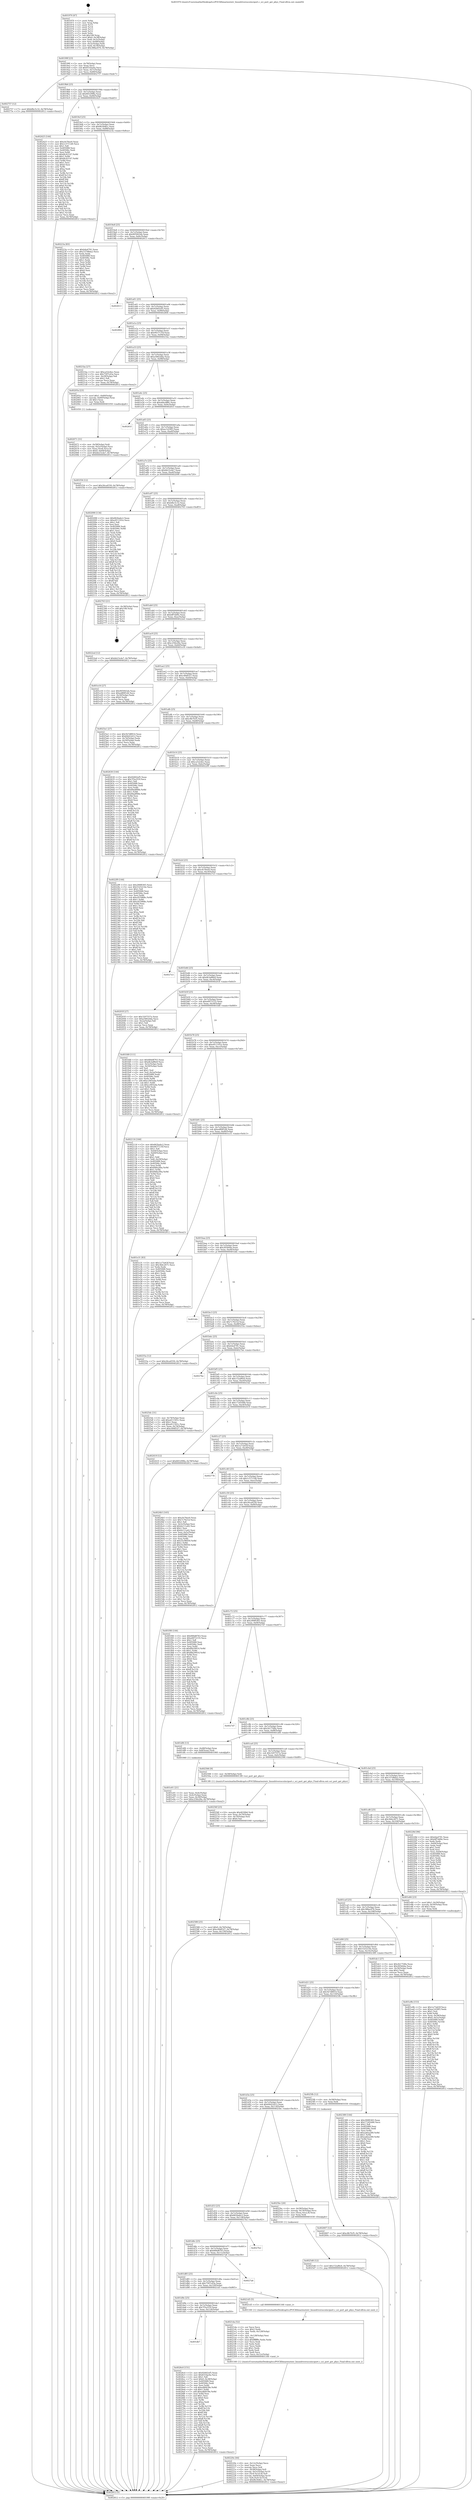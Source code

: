 digraph "0x401970" {
  label = "0x401970 (/mnt/c/Users/mathe/Desktop/tcc/POCII/binaries/extr_linuxdriversscsiisciport.c_sci_port_get_phys_Final-ollvm.out::main(0))"
  labelloc = "t"
  node[shape=record]

  Entry [label="",width=0.3,height=0.3,shape=circle,fillcolor=black,style=filled]
  "0x40199f" [label="{
     0x40199f [23]\l
     | [instrs]\l
     &nbsp;&nbsp;0x40199f \<+3\>: mov -0x78(%rbp),%eax\l
     &nbsp;&nbsp;0x4019a2 \<+2\>: mov %eax,%ecx\l
     &nbsp;&nbsp;0x4019a4 \<+6\>: sub $0x831fae4a,%ecx\l
     &nbsp;&nbsp;0x4019aa \<+3\>: mov %eax,-0x7c(%rbp)\l
     &nbsp;&nbsp;0x4019ad \<+3\>: mov %ecx,-0x80(%rbp)\l
     &nbsp;&nbsp;0x4019b0 \<+6\>: je 0000000000402757 \<main+0xde7\>\l
  }"]
  "0x402757" [label="{
     0x402757 [12]\l
     | [instrs]\l
     &nbsp;&nbsp;0x402757 \<+7\>: movl $0xbfbc5c32,-0x78(%rbp)\l
     &nbsp;&nbsp;0x40275e \<+5\>: jmp 0000000000402812 \<main+0xea2\>\l
  }"]
  "0x4019b6" [label="{
     0x4019b6 [25]\l
     | [instrs]\l
     &nbsp;&nbsp;0x4019b6 \<+5\>: jmp 00000000004019bb \<main+0x4b\>\l
     &nbsp;&nbsp;0x4019bb \<+3\>: mov -0x7c(%rbp),%eax\l
     &nbsp;&nbsp;0x4019be \<+5\>: sub $0x845299fa,%eax\l
     &nbsp;&nbsp;0x4019c3 \<+6\>: mov %eax,-0x84(%rbp)\l
     &nbsp;&nbsp;0x4019c9 \<+6\>: je 0000000000402425 \<main+0xab5\>\l
  }"]
  Exit [label="",width=0.3,height=0.3,shape=circle,fillcolor=black,style=filled,peripheries=2]
  "0x402425" [label="{
     0x402425 [144]\l
     | [instrs]\l
     &nbsp;&nbsp;0x402425 \<+5\>: mov $0xcfe76ee0,%eax\l
     &nbsp;&nbsp;0x40242a \<+5\>: mov $0x1c5711d0,%ecx\l
     &nbsp;&nbsp;0x40242f \<+2\>: mov $0x1,%dl\l
     &nbsp;&nbsp;0x402431 \<+7\>: mov 0x405068,%esi\l
     &nbsp;&nbsp;0x402438 \<+7\>: mov 0x40506c,%edi\l
     &nbsp;&nbsp;0x40243f \<+3\>: mov %esi,%r8d\l
     &nbsp;&nbsp;0x402442 \<+7\>: sub $0xbfc42147,%r8d\l
     &nbsp;&nbsp;0x402449 \<+4\>: sub $0x1,%r8d\l
     &nbsp;&nbsp;0x40244d \<+7\>: add $0xbfc42147,%r8d\l
     &nbsp;&nbsp;0x402454 \<+4\>: imul %r8d,%esi\l
     &nbsp;&nbsp;0x402458 \<+3\>: and $0x1,%esi\l
     &nbsp;&nbsp;0x40245b \<+3\>: cmp $0x0,%esi\l
     &nbsp;&nbsp;0x40245e \<+4\>: sete %r9b\l
     &nbsp;&nbsp;0x402462 \<+3\>: cmp $0xa,%edi\l
     &nbsp;&nbsp;0x402465 \<+4\>: setl %r10b\l
     &nbsp;&nbsp;0x402469 \<+3\>: mov %r9b,%r11b\l
     &nbsp;&nbsp;0x40246c \<+4\>: xor $0xff,%r11b\l
     &nbsp;&nbsp;0x402470 \<+3\>: mov %r10b,%bl\l
     &nbsp;&nbsp;0x402473 \<+3\>: xor $0xff,%bl\l
     &nbsp;&nbsp;0x402476 \<+3\>: xor $0x0,%dl\l
     &nbsp;&nbsp;0x402479 \<+3\>: mov %r11b,%r14b\l
     &nbsp;&nbsp;0x40247c \<+4\>: and $0x0,%r14b\l
     &nbsp;&nbsp;0x402480 \<+3\>: and %dl,%r9b\l
     &nbsp;&nbsp;0x402483 \<+3\>: mov %bl,%r15b\l
     &nbsp;&nbsp;0x402486 \<+4\>: and $0x0,%r15b\l
     &nbsp;&nbsp;0x40248a \<+3\>: and %dl,%r10b\l
     &nbsp;&nbsp;0x40248d \<+3\>: or %r9b,%r14b\l
     &nbsp;&nbsp;0x402490 \<+3\>: or %r10b,%r15b\l
     &nbsp;&nbsp;0x402493 \<+3\>: xor %r15b,%r14b\l
     &nbsp;&nbsp;0x402496 \<+3\>: or %bl,%r11b\l
     &nbsp;&nbsp;0x402499 \<+4\>: xor $0xff,%r11b\l
     &nbsp;&nbsp;0x40249d \<+3\>: or $0x0,%dl\l
     &nbsp;&nbsp;0x4024a0 \<+3\>: and %dl,%r11b\l
     &nbsp;&nbsp;0x4024a3 \<+3\>: or %r11b,%r14b\l
     &nbsp;&nbsp;0x4024a6 \<+4\>: test $0x1,%r14b\l
     &nbsp;&nbsp;0x4024aa \<+3\>: cmovne %ecx,%eax\l
     &nbsp;&nbsp;0x4024ad \<+3\>: mov %eax,-0x78(%rbp)\l
     &nbsp;&nbsp;0x4024b0 \<+5\>: jmp 0000000000402812 \<main+0xea2\>\l
  }"]
  "0x4019cf" [label="{
     0x4019cf [25]\l
     | [instrs]\l
     &nbsp;&nbsp;0x4019cf \<+5\>: jmp 00000000004019d4 \<main+0x64\>\l
     &nbsp;&nbsp;0x4019d4 \<+3\>: mov -0x7c(%rbp),%eax\l
     &nbsp;&nbsp;0x4019d7 \<+5\>: sub $0x8b30dfcc,%eax\l
     &nbsp;&nbsp;0x4019dc \<+6\>: mov %eax,-0x88(%rbp)\l
     &nbsp;&nbsp;0x4019e2 \<+6\>: je 000000000040223a \<main+0x8ca\>\l
  }"]
  "0x401db7" [label="{
     0x401db7\l
  }", style=dashed]
  "0x40223a" [label="{
     0x40223a [83]\l
     | [instrs]\l
     &nbsp;&nbsp;0x40223a \<+5\>: mov $0xb4a4791,%eax\l
     &nbsp;&nbsp;0x40223f \<+5\>: mov $0x337d8da2,%ecx\l
     &nbsp;&nbsp;0x402244 \<+2\>: xor %edx,%edx\l
     &nbsp;&nbsp;0x402246 \<+7\>: mov 0x405068,%esi\l
     &nbsp;&nbsp;0x40224d \<+7\>: mov 0x40506c,%edi\l
     &nbsp;&nbsp;0x402254 \<+3\>: sub $0x1,%edx\l
     &nbsp;&nbsp;0x402257 \<+3\>: mov %esi,%r8d\l
     &nbsp;&nbsp;0x40225a \<+3\>: add %edx,%r8d\l
     &nbsp;&nbsp;0x40225d \<+4\>: imul %r8d,%esi\l
     &nbsp;&nbsp;0x402261 \<+3\>: and $0x1,%esi\l
     &nbsp;&nbsp;0x402264 \<+3\>: cmp $0x0,%esi\l
     &nbsp;&nbsp;0x402267 \<+4\>: sete %r9b\l
     &nbsp;&nbsp;0x40226b \<+3\>: cmp $0xa,%edi\l
     &nbsp;&nbsp;0x40226e \<+4\>: setl %r10b\l
     &nbsp;&nbsp;0x402272 \<+3\>: mov %r9b,%r11b\l
     &nbsp;&nbsp;0x402275 \<+3\>: and %r10b,%r11b\l
     &nbsp;&nbsp;0x402278 \<+3\>: xor %r10b,%r9b\l
     &nbsp;&nbsp;0x40227b \<+3\>: or %r9b,%r11b\l
     &nbsp;&nbsp;0x40227e \<+4\>: test $0x1,%r11b\l
     &nbsp;&nbsp;0x402282 \<+3\>: cmovne %ecx,%eax\l
     &nbsp;&nbsp;0x402285 \<+3\>: mov %eax,-0x78(%rbp)\l
     &nbsp;&nbsp;0x402288 \<+5\>: jmp 0000000000402812 \<main+0xea2\>\l
  }"]
  "0x4019e8" [label="{
     0x4019e8 [25]\l
     | [instrs]\l
     &nbsp;&nbsp;0x4019e8 \<+5\>: jmp 00000000004019ed \<main+0x7d\>\l
     &nbsp;&nbsp;0x4019ed \<+3\>: mov -0x7c(%rbp),%eax\l
     &nbsp;&nbsp;0x4019f0 \<+5\>: sub $0x905943eb,%eax\l
     &nbsp;&nbsp;0x4019f5 \<+6\>: mov %eax,-0x8c(%rbp)\l
     &nbsp;&nbsp;0x4019fb \<+6\>: je 0000000000402613 \<main+0xca3\>\l
  }"]
  "0x4026c0" [label="{
     0x4026c0 [151]\l
     | [instrs]\l
     &nbsp;&nbsp;0x4026c0 \<+5\>: mov $0x92602ef5,%eax\l
     &nbsp;&nbsp;0x4026c5 \<+5\>: mov $0x831fae4a,%ecx\l
     &nbsp;&nbsp;0x4026ca \<+2\>: mov $0x1,%dl\l
     &nbsp;&nbsp;0x4026cc \<+7\>: movl $0x0,-0x38(%rbp)\l
     &nbsp;&nbsp;0x4026d3 \<+7\>: mov 0x405068,%esi\l
     &nbsp;&nbsp;0x4026da \<+7\>: mov 0x40506c,%edi\l
     &nbsp;&nbsp;0x4026e1 \<+3\>: mov %esi,%r8d\l
     &nbsp;&nbsp;0x4026e4 \<+7\>: sub $0xedfd439e,%r8d\l
     &nbsp;&nbsp;0x4026eb \<+4\>: sub $0x1,%r8d\l
     &nbsp;&nbsp;0x4026ef \<+7\>: add $0xedfd439e,%r8d\l
     &nbsp;&nbsp;0x4026f6 \<+4\>: imul %r8d,%esi\l
     &nbsp;&nbsp;0x4026fa \<+3\>: and $0x1,%esi\l
     &nbsp;&nbsp;0x4026fd \<+3\>: cmp $0x0,%esi\l
     &nbsp;&nbsp;0x402700 \<+4\>: sete %r9b\l
     &nbsp;&nbsp;0x402704 \<+3\>: cmp $0xa,%edi\l
     &nbsp;&nbsp;0x402707 \<+4\>: setl %r10b\l
     &nbsp;&nbsp;0x40270b \<+3\>: mov %r9b,%r11b\l
     &nbsp;&nbsp;0x40270e \<+4\>: xor $0xff,%r11b\l
     &nbsp;&nbsp;0x402712 \<+3\>: mov %r10b,%bl\l
     &nbsp;&nbsp;0x402715 \<+3\>: xor $0xff,%bl\l
     &nbsp;&nbsp;0x402718 \<+3\>: xor $0x1,%dl\l
     &nbsp;&nbsp;0x40271b \<+3\>: mov %r11b,%r14b\l
     &nbsp;&nbsp;0x40271e \<+4\>: and $0xff,%r14b\l
     &nbsp;&nbsp;0x402722 \<+3\>: and %dl,%r9b\l
     &nbsp;&nbsp;0x402725 \<+3\>: mov %bl,%r15b\l
     &nbsp;&nbsp;0x402728 \<+4\>: and $0xff,%r15b\l
     &nbsp;&nbsp;0x40272c \<+3\>: and %dl,%r10b\l
     &nbsp;&nbsp;0x40272f \<+3\>: or %r9b,%r14b\l
     &nbsp;&nbsp;0x402732 \<+3\>: or %r10b,%r15b\l
     &nbsp;&nbsp;0x402735 \<+3\>: xor %r15b,%r14b\l
     &nbsp;&nbsp;0x402738 \<+3\>: or %bl,%r11b\l
     &nbsp;&nbsp;0x40273b \<+4\>: xor $0xff,%r11b\l
     &nbsp;&nbsp;0x40273f \<+3\>: or $0x1,%dl\l
     &nbsp;&nbsp;0x402742 \<+3\>: and %dl,%r11b\l
     &nbsp;&nbsp;0x402745 \<+3\>: or %r11b,%r14b\l
     &nbsp;&nbsp;0x402748 \<+4\>: test $0x1,%r14b\l
     &nbsp;&nbsp;0x40274c \<+3\>: cmovne %ecx,%eax\l
     &nbsp;&nbsp;0x40274f \<+3\>: mov %eax,-0x78(%rbp)\l
     &nbsp;&nbsp;0x402752 \<+5\>: jmp 0000000000402812 \<main+0xea2\>\l
  }"]
  "0x402613" [label="{
     0x402613\l
  }", style=dashed]
  "0x401a01" [label="{
     0x401a01 [25]\l
     | [instrs]\l
     &nbsp;&nbsp;0x401a01 \<+5\>: jmp 0000000000401a06 \<main+0x96\>\l
     &nbsp;&nbsp;0x401a06 \<+3\>: mov -0x7c(%rbp),%eax\l
     &nbsp;&nbsp;0x401a09 \<+5\>: sub $0x92602ef5,%eax\l
     &nbsp;&nbsp;0x401a0e \<+6\>: mov %eax,-0x90(%rbp)\l
     &nbsp;&nbsp;0x401a14 \<+6\>: je 0000000000402804 \<main+0xe94\>\l
  }"]
  "0x402607" [label="{
     0x402607 [12]\l
     | [instrs]\l
     &nbsp;&nbsp;0x402607 \<+7\>: movl $0xc8b7fcf5,-0x78(%rbp)\l
     &nbsp;&nbsp;0x40260e \<+5\>: jmp 0000000000402812 \<main+0xea2\>\l
  }"]
  "0x402804" [label="{
     0x402804\l
  }", style=dashed]
  "0x401a1a" [label="{
     0x401a1a [25]\l
     | [instrs]\l
     &nbsp;&nbsp;0x401a1a \<+5\>: jmp 0000000000401a1f \<main+0xaf\>\l
     &nbsp;&nbsp;0x401a1f \<+3\>: mov -0x7c(%rbp),%eax\l
     &nbsp;&nbsp;0x401a22 \<+5\>: sub $0x9437135f,%eax\l
     &nbsp;&nbsp;0x401a27 \<+6\>: mov %eax,-0x94(%rbp)\l
     &nbsp;&nbsp;0x401a2d \<+6\>: je 00000000004021ba \<main+0x84a\>\l
  }"]
  "0x4025d0" [label="{
     0x4025d0 [12]\l
     | [instrs]\l
     &nbsp;&nbsp;0x4025d0 \<+7\>: movl $0x152af6e4,-0x78(%rbp)\l
     &nbsp;&nbsp;0x4025d7 \<+5\>: jmp 0000000000402812 \<main+0xea2\>\l
  }"]
  "0x4021ba" [label="{
     0x4021ba [27]\l
     | [instrs]\l
     &nbsp;&nbsp;0x4021ba \<+5\>: mov $0xca52e4ec,%eax\l
     &nbsp;&nbsp;0x4021bf \<+5\>: mov $0x7597cd3a,%ecx\l
     &nbsp;&nbsp;0x4021c4 \<+3\>: mov -0x29(%rbp),%dl\l
     &nbsp;&nbsp;0x4021c7 \<+3\>: test $0x1,%dl\l
     &nbsp;&nbsp;0x4021ca \<+3\>: cmovne %ecx,%eax\l
     &nbsp;&nbsp;0x4021cd \<+3\>: mov %eax,-0x78(%rbp)\l
     &nbsp;&nbsp;0x4021d0 \<+5\>: jmp 0000000000402812 \<main+0xea2\>\l
  }"]
  "0x401a33" [label="{
     0x401a33 [25]\l
     | [instrs]\l
     &nbsp;&nbsp;0x401a33 \<+5\>: jmp 0000000000401a38 \<main+0xc8\>\l
     &nbsp;&nbsp;0x401a38 \<+3\>: mov -0x7c(%rbp),%eax\l
     &nbsp;&nbsp;0x401a3b \<+5\>: sub $0xa5662dda,%eax\l
     &nbsp;&nbsp;0x401a40 \<+6\>: mov %eax,-0x98(%rbp)\l
     &nbsp;&nbsp;0x401a46 \<+6\>: je 000000000040205a \<main+0x6ea\>\l
  }"]
  "0x402588" [label="{
     0x402588 [25]\l
     | [instrs]\l
     &nbsp;&nbsp;0x402588 \<+7\>: movl $0x0,-0x74(%rbp)\l
     &nbsp;&nbsp;0x40258f \<+7\>: movl $0xc49df327,-0x78(%rbp)\l
     &nbsp;&nbsp;0x402596 \<+6\>: mov %eax,-0x130(%rbp)\l
     &nbsp;&nbsp;0x40259c \<+5\>: jmp 0000000000402812 \<main+0xea2\>\l
  }"]
  "0x40205a" [label="{
     0x40205a [23]\l
     | [instrs]\l
     &nbsp;&nbsp;0x40205a \<+7\>: movl $0x1,-0x60(%rbp)\l
     &nbsp;&nbsp;0x402061 \<+4\>: movslq -0x60(%rbp),%rax\l
     &nbsp;&nbsp;0x402065 \<+4\>: shl $0x3,%rax\l
     &nbsp;&nbsp;0x402069 \<+3\>: mov %rax,%rdi\l
     &nbsp;&nbsp;0x40206c \<+5\>: call 0000000000401050 \<malloc@plt\>\l
     | [calls]\l
     &nbsp;&nbsp;0x401050 \{1\} (unknown)\l
  }"]
  "0x401a4c" [label="{
     0x401a4c [25]\l
     | [instrs]\l
     &nbsp;&nbsp;0x401a4c \<+5\>: jmp 0000000000401a51 \<main+0xe1\>\l
     &nbsp;&nbsp;0x401a51 \<+3\>: mov -0x7c(%rbp),%eax\l
     &nbsp;&nbsp;0x401a54 \<+5\>: sub $0xabbcd86c,%eax\l
     &nbsp;&nbsp;0x401a59 \<+6\>: mov %eax,-0x9c(%rbp)\l
     &nbsp;&nbsp;0x401a5f \<+6\>: je 000000000040261f \<main+0xcaf\>\l
  }"]
  "0x40256f" [label="{
     0x40256f [25]\l
     | [instrs]\l
     &nbsp;&nbsp;0x40256f \<+10\>: movabs $0x4030b6,%rdi\l
     &nbsp;&nbsp;0x402579 \<+4\>: mov %rax,-0x70(%rbp)\l
     &nbsp;&nbsp;0x40257d \<+4\>: mov -0x70(%rbp),%rsi\l
     &nbsp;&nbsp;0x402581 \<+2\>: mov $0x0,%al\l
     &nbsp;&nbsp;0x402583 \<+5\>: call 0000000000401040 \<printf@plt\>\l
     | [calls]\l
     &nbsp;&nbsp;0x401040 \{1\} (unknown)\l
  }"]
  "0x40261f" [label="{
     0x40261f\l
  }", style=dashed]
  "0x401a65" [label="{
     0x401a65 [25]\l
     | [instrs]\l
     &nbsp;&nbsp;0x401a65 \<+5\>: jmp 0000000000401a6a \<main+0xfa\>\l
     &nbsp;&nbsp;0x401a6a \<+3\>: mov -0x7c(%rbp),%eax\l
     &nbsp;&nbsp;0x401a6d \<+5\>: sub $0xac1d39f3,%eax\l
     &nbsp;&nbsp;0x401a72 \<+6\>: mov %eax,-0xa0(%rbp)\l
     &nbsp;&nbsp;0x401a78 \<+6\>: je 0000000000401f34 \<main+0x5c4\>\l
  }"]
  "0x40220e" [label="{
     0x40220e [44]\l
     | [instrs]\l
     &nbsp;&nbsp;0x40220e \<+6\>: mov -0x12c(%rbp),%ecx\l
     &nbsp;&nbsp;0x402214 \<+3\>: imul %eax,%ecx\l
     &nbsp;&nbsp;0x402217 \<+3\>: movslq %ecx,%r8\l
     &nbsp;&nbsp;0x40221a \<+4\>: mov -0x58(%rbp),%r9\l
     &nbsp;&nbsp;0x40221e \<+4\>: movslq -0x5c(%rbp),%r10\l
     &nbsp;&nbsp;0x402222 \<+4\>: mov (%r9,%r10,8),%r9\l
     &nbsp;&nbsp;0x402226 \<+4\>: movslq -0x64(%rbp),%r10\l
     &nbsp;&nbsp;0x40222a \<+4\>: mov %r8,(%r9,%r10,8)\l
     &nbsp;&nbsp;0x40222e \<+7\>: movl $0x8b30dfcc,-0x78(%rbp)\l
     &nbsp;&nbsp;0x402235 \<+5\>: jmp 0000000000402812 \<main+0xea2\>\l
  }"]
  "0x401f34" [label="{
     0x401f34 [12]\l
     | [instrs]\l
     &nbsp;&nbsp;0x401f34 \<+7\>: movl $0x26ca4550,-0x78(%rbp)\l
     &nbsp;&nbsp;0x401f3b \<+5\>: jmp 0000000000402812 \<main+0xea2\>\l
  }"]
  "0x401a7e" [label="{
     0x401a7e [25]\l
     | [instrs]\l
     &nbsp;&nbsp;0x401a7e \<+5\>: jmp 0000000000401a83 \<main+0x113\>\l
     &nbsp;&nbsp;0x401a83 \<+3\>: mov -0x7c(%rbp),%eax\l
     &nbsp;&nbsp;0x401a86 \<+5\>: sub $0xbb23cda7,%eax\l
     &nbsp;&nbsp;0x401a8b \<+6\>: mov %eax,-0xa4(%rbp)\l
     &nbsp;&nbsp;0x401a91 \<+6\>: je 0000000000402090 \<main+0x720\>\l
  }"]
  "0x4021da" [label="{
     0x4021da [52]\l
     | [instrs]\l
     &nbsp;&nbsp;0x4021da \<+2\>: xor %ecx,%ecx\l
     &nbsp;&nbsp;0x4021dc \<+5\>: mov $0x2,%edx\l
     &nbsp;&nbsp;0x4021e1 \<+6\>: mov %edx,-0x128(%rbp)\l
     &nbsp;&nbsp;0x4021e7 \<+1\>: cltd\l
     &nbsp;&nbsp;0x4021e8 \<+6\>: mov -0x128(%rbp),%esi\l
     &nbsp;&nbsp;0x4021ee \<+2\>: idiv %esi\l
     &nbsp;&nbsp;0x4021f0 \<+6\>: imul $0xfffffffe,%edx,%edx\l
     &nbsp;&nbsp;0x4021f6 \<+2\>: mov %ecx,%edi\l
     &nbsp;&nbsp;0x4021f8 \<+2\>: sub %edx,%edi\l
     &nbsp;&nbsp;0x4021fa \<+2\>: mov %ecx,%edx\l
     &nbsp;&nbsp;0x4021fc \<+3\>: sub $0x1,%edx\l
     &nbsp;&nbsp;0x4021ff \<+2\>: add %edx,%edi\l
     &nbsp;&nbsp;0x402201 \<+2\>: sub %edi,%ecx\l
     &nbsp;&nbsp;0x402203 \<+6\>: mov %ecx,-0x12c(%rbp)\l
     &nbsp;&nbsp;0x402209 \<+5\>: call 0000000000401160 \<next_i\>\l
     | [calls]\l
     &nbsp;&nbsp;0x401160 \{1\} (/mnt/c/Users/mathe/Desktop/tcc/POCII/binaries/extr_linuxdriversscsiisciport.c_sci_port_get_phys_Final-ollvm.out::next_i)\l
  }"]
  "0x402090" [label="{
     0x402090 [134]\l
     | [instrs]\l
     &nbsp;&nbsp;0x402090 \<+5\>: mov $0x662babc2,%eax\l
     &nbsp;&nbsp;0x402095 \<+5\>: mov $0xe911101e,%ecx\l
     &nbsp;&nbsp;0x40209a \<+2\>: mov $0x1,%dl\l
     &nbsp;&nbsp;0x40209c \<+2\>: xor %esi,%esi\l
     &nbsp;&nbsp;0x40209e \<+7\>: mov 0x405068,%edi\l
     &nbsp;&nbsp;0x4020a5 \<+8\>: mov 0x40506c,%r8d\l
     &nbsp;&nbsp;0x4020ad \<+3\>: sub $0x1,%esi\l
     &nbsp;&nbsp;0x4020b0 \<+3\>: mov %edi,%r9d\l
     &nbsp;&nbsp;0x4020b3 \<+3\>: add %esi,%r9d\l
     &nbsp;&nbsp;0x4020b6 \<+4\>: imul %r9d,%edi\l
     &nbsp;&nbsp;0x4020ba \<+3\>: and $0x1,%edi\l
     &nbsp;&nbsp;0x4020bd \<+3\>: cmp $0x0,%edi\l
     &nbsp;&nbsp;0x4020c0 \<+4\>: sete %r10b\l
     &nbsp;&nbsp;0x4020c4 \<+4\>: cmp $0xa,%r8d\l
     &nbsp;&nbsp;0x4020c8 \<+4\>: setl %r11b\l
     &nbsp;&nbsp;0x4020cc \<+3\>: mov %r10b,%bl\l
     &nbsp;&nbsp;0x4020cf \<+3\>: xor $0xff,%bl\l
     &nbsp;&nbsp;0x4020d2 \<+3\>: mov %r11b,%r14b\l
     &nbsp;&nbsp;0x4020d5 \<+4\>: xor $0xff,%r14b\l
     &nbsp;&nbsp;0x4020d9 \<+3\>: xor $0x1,%dl\l
     &nbsp;&nbsp;0x4020dc \<+3\>: mov %bl,%r15b\l
     &nbsp;&nbsp;0x4020df \<+4\>: and $0xff,%r15b\l
     &nbsp;&nbsp;0x4020e3 \<+3\>: and %dl,%r10b\l
     &nbsp;&nbsp;0x4020e6 \<+3\>: mov %r14b,%r12b\l
     &nbsp;&nbsp;0x4020e9 \<+4\>: and $0xff,%r12b\l
     &nbsp;&nbsp;0x4020ed \<+3\>: and %dl,%r11b\l
     &nbsp;&nbsp;0x4020f0 \<+3\>: or %r10b,%r15b\l
     &nbsp;&nbsp;0x4020f3 \<+3\>: or %r11b,%r12b\l
     &nbsp;&nbsp;0x4020f6 \<+3\>: xor %r12b,%r15b\l
     &nbsp;&nbsp;0x4020f9 \<+3\>: or %r14b,%bl\l
     &nbsp;&nbsp;0x4020fc \<+3\>: xor $0xff,%bl\l
     &nbsp;&nbsp;0x4020ff \<+3\>: or $0x1,%dl\l
     &nbsp;&nbsp;0x402102 \<+2\>: and %dl,%bl\l
     &nbsp;&nbsp;0x402104 \<+3\>: or %bl,%r15b\l
     &nbsp;&nbsp;0x402107 \<+4\>: test $0x1,%r15b\l
     &nbsp;&nbsp;0x40210b \<+3\>: cmovne %ecx,%eax\l
     &nbsp;&nbsp;0x40210e \<+3\>: mov %eax,-0x78(%rbp)\l
     &nbsp;&nbsp;0x402111 \<+5\>: jmp 0000000000402812 \<main+0xea2\>\l
  }"]
  "0x401a97" [label="{
     0x401a97 [25]\l
     | [instrs]\l
     &nbsp;&nbsp;0x401a97 \<+5\>: jmp 0000000000401a9c \<main+0x12c\>\l
     &nbsp;&nbsp;0x401a9c \<+3\>: mov -0x7c(%rbp),%eax\l
     &nbsp;&nbsp;0x401a9f \<+5\>: sub $0xbfbc5c32,%eax\l
     &nbsp;&nbsp;0x401aa4 \<+6\>: mov %eax,-0xa8(%rbp)\l
     &nbsp;&nbsp;0x401aaa \<+6\>: je 0000000000402763 \<main+0xdf3\>\l
  }"]
  "0x401d9e" [label="{
     0x401d9e [25]\l
     | [instrs]\l
     &nbsp;&nbsp;0x401d9e \<+5\>: jmp 0000000000401da3 \<main+0x433\>\l
     &nbsp;&nbsp;0x401da3 \<+3\>: mov -0x7c(%rbp),%eax\l
     &nbsp;&nbsp;0x401da6 \<+5\>: sub $0x7f3a1f19,%eax\l
     &nbsp;&nbsp;0x401dab \<+6\>: mov %eax,-0x124(%rbp)\l
     &nbsp;&nbsp;0x401db1 \<+6\>: je 00000000004026c0 \<main+0xd50\>\l
  }"]
  "0x402763" [label="{
     0x402763 [21]\l
     | [instrs]\l
     &nbsp;&nbsp;0x402763 \<+3\>: mov -0x38(%rbp),%eax\l
     &nbsp;&nbsp;0x402766 \<+7\>: add $0x108,%rsp\l
     &nbsp;&nbsp;0x40276d \<+1\>: pop %rbx\l
     &nbsp;&nbsp;0x40276e \<+2\>: pop %r12\l
     &nbsp;&nbsp;0x402770 \<+2\>: pop %r13\l
     &nbsp;&nbsp;0x402772 \<+2\>: pop %r14\l
     &nbsp;&nbsp;0x402774 \<+2\>: pop %r15\l
     &nbsp;&nbsp;0x402776 \<+1\>: pop %rbp\l
     &nbsp;&nbsp;0x402777 \<+1\>: ret\l
  }"]
  "0x401ab0" [label="{
     0x401ab0 [25]\l
     | [instrs]\l
     &nbsp;&nbsp;0x401ab0 \<+5\>: jmp 0000000000401ab5 \<main+0x145\>\l
     &nbsp;&nbsp;0x401ab5 \<+3\>: mov -0x7c(%rbp),%eax\l
     &nbsp;&nbsp;0x401ab8 \<+5\>: sub $0xbff7dd9e,%eax\l
     &nbsp;&nbsp;0x401abd \<+6\>: mov %eax,-0xac(%rbp)\l
     &nbsp;&nbsp;0x401ac3 \<+6\>: je 00000000004022ed \<main+0x97d\>\l
  }"]
  "0x4021d5" [label="{
     0x4021d5 [5]\l
     | [instrs]\l
     &nbsp;&nbsp;0x4021d5 \<+5\>: call 0000000000401160 \<next_i\>\l
     | [calls]\l
     &nbsp;&nbsp;0x401160 \{1\} (/mnt/c/Users/mathe/Desktop/tcc/POCII/binaries/extr_linuxdriversscsiisciport.c_sci_port_get_phys_Final-ollvm.out::next_i)\l
  }"]
  "0x4022ed" [label="{
     0x4022ed [12]\l
     | [instrs]\l
     &nbsp;&nbsp;0x4022ed \<+7\>: movl $0xbb23cda7,-0x78(%rbp)\l
     &nbsp;&nbsp;0x4022f4 \<+5\>: jmp 0000000000402812 \<main+0xea2\>\l
  }"]
  "0x401ac9" [label="{
     0x401ac9 [25]\l
     | [instrs]\l
     &nbsp;&nbsp;0x401ac9 \<+5\>: jmp 0000000000401ace \<main+0x15e\>\l
     &nbsp;&nbsp;0x401ace \<+3\>: mov -0x7c(%rbp),%eax\l
     &nbsp;&nbsp;0x401ad1 \<+5\>: sub $0xc256e26e,%eax\l
     &nbsp;&nbsp;0x401ad6 \<+6\>: mov %eax,-0xb0(%rbp)\l
     &nbsp;&nbsp;0x401adc \<+6\>: je 0000000000401e16 \<main+0x4a6\>\l
  }"]
  "0x401d85" [label="{
     0x401d85 [25]\l
     | [instrs]\l
     &nbsp;&nbsp;0x401d85 \<+5\>: jmp 0000000000401d8a \<main+0x41a\>\l
     &nbsp;&nbsp;0x401d8a \<+3\>: mov -0x7c(%rbp),%eax\l
     &nbsp;&nbsp;0x401d8d \<+5\>: sub $0x7597cd3a,%eax\l
     &nbsp;&nbsp;0x401d92 \<+6\>: mov %eax,-0x120(%rbp)\l
     &nbsp;&nbsp;0x401d98 \<+6\>: je 00000000004021d5 \<main+0x865\>\l
  }"]
  "0x401e16" [label="{
     0x401e16 [27]\l
     | [instrs]\l
     &nbsp;&nbsp;0x401e16 \<+5\>: mov $0x905943eb,%eax\l
     &nbsp;&nbsp;0x401e1b \<+5\>: mov $0xed89f1d4,%ecx\l
     &nbsp;&nbsp;0x401e20 \<+3\>: mov -0x30(%rbp),%edx\l
     &nbsp;&nbsp;0x401e23 \<+3\>: cmp $0x0,%edx\l
     &nbsp;&nbsp;0x401e26 \<+3\>: cmove %ecx,%eax\l
     &nbsp;&nbsp;0x401e29 \<+3\>: mov %eax,-0x78(%rbp)\l
     &nbsp;&nbsp;0x401e2c \<+5\>: jmp 0000000000402812 \<main+0xea2\>\l
  }"]
  "0x401ae2" [label="{
     0x401ae2 [25]\l
     | [instrs]\l
     &nbsp;&nbsp;0x401ae2 \<+5\>: jmp 0000000000401ae7 \<main+0x177\>\l
     &nbsp;&nbsp;0x401ae7 \<+3\>: mov -0x7c(%rbp),%eax\l
     &nbsp;&nbsp;0x401aea \<+5\>: sub $0xc49df327,%eax\l
     &nbsp;&nbsp;0x401aef \<+6\>: mov %eax,-0xb4(%rbp)\l
     &nbsp;&nbsp;0x401af5 \<+6\>: je 00000000004025a1 \<main+0xc31\>\l
  }"]
  "0x4027a6" [label="{
     0x4027a6\l
  }", style=dashed]
  "0x4025a1" [label="{
     0x4025a1 [27]\l
     | [instrs]\l
     &nbsp;&nbsp;0x4025a1 \<+5\>: mov $0x5b7d8914,%eax\l
     &nbsp;&nbsp;0x4025a6 \<+5\>: mov $0x64d22d12,%ecx\l
     &nbsp;&nbsp;0x4025ab \<+3\>: mov -0x74(%rbp),%edx\l
     &nbsp;&nbsp;0x4025ae \<+3\>: cmp -0x50(%rbp),%edx\l
     &nbsp;&nbsp;0x4025b1 \<+3\>: cmovl %ecx,%eax\l
     &nbsp;&nbsp;0x4025b4 \<+3\>: mov %eax,-0x78(%rbp)\l
     &nbsp;&nbsp;0x4025b7 \<+5\>: jmp 0000000000402812 \<main+0xea2\>\l
  }"]
  "0x401afb" [label="{
     0x401afb [25]\l
     | [instrs]\l
     &nbsp;&nbsp;0x401afb \<+5\>: jmp 0000000000401b00 \<main+0x190\>\l
     &nbsp;&nbsp;0x401b00 \<+3\>: mov -0x7c(%rbp),%eax\l
     &nbsp;&nbsp;0x401b03 \<+5\>: sub $0xc8b7fcf5,%eax\l
     &nbsp;&nbsp;0x401b08 \<+6\>: mov %eax,-0xb8(%rbp)\l
     &nbsp;&nbsp;0x401b0e \<+6\>: je 0000000000402630 \<main+0xcc0\>\l
  }"]
  "0x401d6c" [label="{
     0x401d6c [25]\l
     | [instrs]\l
     &nbsp;&nbsp;0x401d6c \<+5\>: jmp 0000000000401d71 \<main+0x401\>\l
     &nbsp;&nbsp;0x401d71 \<+3\>: mov -0x7c(%rbp),%eax\l
     &nbsp;&nbsp;0x401d74 \<+5\>: sub $0x684d8763,%eax\l
     &nbsp;&nbsp;0x401d79 \<+6\>: mov %eax,-0x11c(%rbp)\l
     &nbsp;&nbsp;0x401d7f \<+6\>: je 00000000004027a6 \<main+0xe36\>\l
  }"]
  "0x402630" [label="{
     0x402630 [144]\l
     | [instrs]\l
     &nbsp;&nbsp;0x402630 \<+5\>: mov $0x92602ef5,%eax\l
     &nbsp;&nbsp;0x402635 \<+5\>: mov $0x7f3a1f19,%ecx\l
     &nbsp;&nbsp;0x40263a \<+2\>: mov $0x1,%dl\l
     &nbsp;&nbsp;0x40263c \<+7\>: mov 0x405068,%esi\l
     &nbsp;&nbsp;0x402643 \<+7\>: mov 0x40506c,%edi\l
     &nbsp;&nbsp;0x40264a \<+3\>: mov %esi,%r8d\l
     &nbsp;&nbsp;0x40264d \<+7\>: add $0x69adf06b,%r8d\l
     &nbsp;&nbsp;0x402654 \<+4\>: sub $0x1,%r8d\l
     &nbsp;&nbsp;0x402658 \<+7\>: sub $0x69adf06b,%r8d\l
     &nbsp;&nbsp;0x40265f \<+4\>: imul %r8d,%esi\l
     &nbsp;&nbsp;0x402663 \<+3\>: and $0x1,%esi\l
     &nbsp;&nbsp;0x402666 \<+3\>: cmp $0x0,%esi\l
     &nbsp;&nbsp;0x402669 \<+4\>: sete %r9b\l
     &nbsp;&nbsp;0x40266d \<+3\>: cmp $0xa,%edi\l
     &nbsp;&nbsp;0x402670 \<+4\>: setl %r10b\l
     &nbsp;&nbsp;0x402674 \<+3\>: mov %r9b,%r11b\l
     &nbsp;&nbsp;0x402677 \<+4\>: xor $0xff,%r11b\l
     &nbsp;&nbsp;0x40267b \<+3\>: mov %r10b,%bl\l
     &nbsp;&nbsp;0x40267e \<+3\>: xor $0xff,%bl\l
     &nbsp;&nbsp;0x402681 \<+3\>: xor $0x1,%dl\l
     &nbsp;&nbsp;0x402684 \<+3\>: mov %r11b,%r14b\l
     &nbsp;&nbsp;0x402687 \<+4\>: and $0xff,%r14b\l
     &nbsp;&nbsp;0x40268b \<+3\>: and %dl,%r9b\l
     &nbsp;&nbsp;0x40268e \<+3\>: mov %bl,%r15b\l
     &nbsp;&nbsp;0x402691 \<+4\>: and $0xff,%r15b\l
     &nbsp;&nbsp;0x402695 \<+3\>: and %dl,%r10b\l
     &nbsp;&nbsp;0x402698 \<+3\>: or %r9b,%r14b\l
     &nbsp;&nbsp;0x40269b \<+3\>: or %r10b,%r15b\l
     &nbsp;&nbsp;0x40269e \<+3\>: xor %r15b,%r14b\l
     &nbsp;&nbsp;0x4026a1 \<+3\>: or %bl,%r11b\l
     &nbsp;&nbsp;0x4026a4 \<+4\>: xor $0xff,%r11b\l
     &nbsp;&nbsp;0x4026a8 \<+3\>: or $0x1,%dl\l
     &nbsp;&nbsp;0x4026ab \<+3\>: and %dl,%r11b\l
     &nbsp;&nbsp;0x4026ae \<+3\>: or %r11b,%r14b\l
     &nbsp;&nbsp;0x4026b1 \<+4\>: test $0x1,%r14b\l
     &nbsp;&nbsp;0x4026b5 \<+3\>: cmovne %ecx,%eax\l
     &nbsp;&nbsp;0x4026b8 \<+3\>: mov %eax,-0x78(%rbp)\l
     &nbsp;&nbsp;0x4026bb \<+5\>: jmp 0000000000402812 \<main+0xea2\>\l
  }"]
  "0x401b14" [label="{
     0x401b14 [25]\l
     | [instrs]\l
     &nbsp;&nbsp;0x401b14 \<+5\>: jmp 0000000000401b19 \<main+0x1a9\>\l
     &nbsp;&nbsp;0x401b19 \<+3\>: mov -0x7c(%rbp),%eax\l
     &nbsp;&nbsp;0x401b1c \<+5\>: sub $0xca52e4ec,%eax\l
     &nbsp;&nbsp;0x401b21 \<+6\>: mov %eax,-0xbc(%rbp)\l
     &nbsp;&nbsp;0x401b27 \<+6\>: je 00000000004022f9 \<main+0x989\>\l
  }"]
  "0x4027b2" [label="{
     0x4027b2\l
  }", style=dashed]
  "0x4022f9" [label="{
     0x4022f9 [144]\l
     | [instrs]\l
     &nbsp;&nbsp;0x4022f9 \<+5\>: mov $0x290f0365,%eax\l
     &nbsp;&nbsp;0x4022fe \<+5\>: mov $0x5325214e,%ecx\l
     &nbsp;&nbsp;0x402303 \<+2\>: mov $0x1,%dl\l
     &nbsp;&nbsp;0x402305 \<+7\>: mov 0x405068,%esi\l
     &nbsp;&nbsp;0x40230c \<+7\>: mov 0x40506c,%edi\l
     &nbsp;&nbsp;0x402313 \<+3\>: mov %esi,%r8d\l
     &nbsp;&nbsp;0x402316 \<+7\>: sub $0xc655868c,%r8d\l
     &nbsp;&nbsp;0x40231d \<+4\>: sub $0x1,%r8d\l
     &nbsp;&nbsp;0x402321 \<+7\>: add $0xc655868c,%r8d\l
     &nbsp;&nbsp;0x402328 \<+4\>: imul %r8d,%esi\l
     &nbsp;&nbsp;0x40232c \<+3\>: and $0x1,%esi\l
     &nbsp;&nbsp;0x40232f \<+3\>: cmp $0x0,%esi\l
     &nbsp;&nbsp;0x402332 \<+4\>: sete %r9b\l
     &nbsp;&nbsp;0x402336 \<+3\>: cmp $0xa,%edi\l
     &nbsp;&nbsp;0x402339 \<+4\>: setl %r10b\l
     &nbsp;&nbsp;0x40233d \<+3\>: mov %r9b,%r11b\l
     &nbsp;&nbsp;0x402340 \<+4\>: xor $0xff,%r11b\l
     &nbsp;&nbsp;0x402344 \<+3\>: mov %r10b,%bl\l
     &nbsp;&nbsp;0x402347 \<+3\>: xor $0xff,%bl\l
     &nbsp;&nbsp;0x40234a \<+3\>: xor $0x1,%dl\l
     &nbsp;&nbsp;0x40234d \<+3\>: mov %r11b,%r14b\l
     &nbsp;&nbsp;0x402350 \<+4\>: and $0xff,%r14b\l
     &nbsp;&nbsp;0x402354 \<+3\>: and %dl,%r9b\l
     &nbsp;&nbsp;0x402357 \<+3\>: mov %bl,%r15b\l
     &nbsp;&nbsp;0x40235a \<+4\>: and $0xff,%r15b\l
     &nbsp;&nbsp;0x40235e \<+3\>: and %dl,%r10b\l
     &nbsp;&nbsp;0x402361 \<+3\>: or %r9b,%r14b\l
     &nbsp;&nbsp;0x402364 \<+3\>: or %r10b,%r15b\l
     &nbsp;&nbsp;0x402367 \<+3\>: xor %r15b,%r14b\l
     &nbsp;&nbsp;0x40236a \<+3\>: or %bl,%r11b\l
     &nbsp;&nbsp;0x40236d \<+4\>: xor $0xff,%r11b\l
     &nbsp;&nbsp;0x402371 \<+3\>: or $0x1,%dl\l
     &nbsp;&nbsp;0x402374 \<+3\>: and %dl,%r11b\l
     &nbsp;&nbsp;0x402377 \<+3\>: or %r11b,%r14b\l
     &nbsp;&nbsp;0x40237a \<+4\>: test $0x1,%r14b\l
     &nbsp;&nbsp;0x40237e \<+3\>: cmovne %ecx,%eax\l
     &nbsp;&nbsp;0x402381 \<+3\>: mov %eax,-0x78(%rbp)\l
     &nbsp;&nbsp;0x402384 \<+5\>: jmp 0000000000402812 \<main+0xea2\>\l
  }"]
  "0x401b2d" [label="{
     0x401b2d [25]\l
     | [instrs]\l
     &nbsp;&nbsp;0x401b2d \<+5\>: jmp 0000000000401b32 \<main+0x1c2\>\l
     &nbsp;&nbsp;0x401b32 \<+3\>: mov -0x7c(%rbp),%eax\l
     &nbsp;&nbsp;0x401b35 \<+5\>: sub $0xcfe76ee0,%eax\l
     &nbsp;&nbsp;0x401b3a \<+6\>: mov %eax,-0xc0(%rbp)\l
     &nbsp;&nbsp;0x401b40 \<+6\>: je 00000000004027e3 \<main+0xe73\>\l
  }"]
  "0x401d53" [label="{
     0x401d53 [25]\l
     | [instrs]\l
     &nbsp;&nbsp;0x401d53 \<+5\>: jmp 0000000000401d58 \<main+0x3e8\>\l
     &nbsp;&nbsp;0x401d58 \<+3\>: mov -0x7c(%rbp),%eax\l
     &nbsp;&nbsp;0x401d5b \<+5\>: sub $0x662babc2,%eax\l
     &nbsp;&nbsp;0x401d60 \<+6\>: mov %eax,-0x118(%rbp)\l
     &nbsp;&nbsp;0x401d66 \<+6\>: je 00000000004027b2 \<main+0xe42\>\l
  }"]
  "0x4027e3" [label="{
     0x4027e3\l
  }", style=dashed]
  "0x401b46" [label="{
     0x401b46 [25]\l
     | [instrs]\l
     &nbsp;&nbsp;0x401b46 \<+5\>: jmp 0000000000401b4b \<main+0x1db\>\l
     &nbsp;&nbsp;0x401b4b \<+3\>: mov -0x7c(%rbp),%eax\l
     &nbsp;&nbsp;0x401b4e \<+5\>: sub $0xdb3a88e9,%eax\l
     &nbsp;&nbsp;0x401b53 \<+6\>: mov %eax,-0xc4(%rbp)\l
     &nbsp;&nbsp;0x401b59 \<+6\>: je 000000000040203f \<main+0x6cf\>\l
  }"]
  "0x4025bc" [label="{
     0x4025bc [20]\l
     | [instrs]\l
     &nbsp;&nbsp;0x4025bc \<+4\>: mov -0x58(%rbp),%rax\l
     &nbsp;&nbsp;0x4025c0 \<+4\>: movslq -0x74(%rbp),%rcx\l
     &nbsp;&nbsp;0x4025c4 \<+4\>: mov (%rax,%rcx,8),%rax\l
     &nbsp;&nbsp;0x4025c8 \<+3\>: mov %rax,%rdi\l
     &nbsp;&nbsp;0x4025cb \<+5\>: call 0000000000401030 \<free@plt\>\l
     | [calls]\l
     &nbsp;&nbsp;0x401030 \{1\} (unknown)\l
  }"]
  "0x40203f" [label="{
     0x40203f [27]\l
     | [instrs]\l
     &nbsp;&nbsp;0x40203f \<+5\>: mov $0x3207557a,%eax\l
     &nbsp;&nbsp;0x402044 \<+5\>: mov $0xa5662dda,%ecx\l
     &nbsp;&nbsp;0x402049 \<+3\>: mov -0x2a(%rbp),%dl\l
     &nbsp;&nbsp;0x40204c \<+3\>: test $0x1,%dl\l
     &nbsp;&nbsp;0x40204f \<+3\>: cmovne %ecx,%eax\l
     &nbsp;&nbsp;0x402052 \<+3\>: mov %eax,-0x78(%rbp)\l
     &nbsp;&nbsp;0x402055 \<+5\>: jmp 0000000000402812 \<main+0xea2\>\l
  }"]
  "0x401b5f" [label="{
     0x401b5f [25]\l
     | [instrs]\l
     &nbsp;&nbsp;0x401b5f \<+5\>: jmp 0000000000401b64 \<main+0x1f4\>\l
     &nbsp;&nbsp;0x401b64 \<+3\>: mov -0x7c(%rbp),%eax\l
     &nbsp;&nbsp;0x401b67 \<+5\>: sub $0xe6972155,%eax\l
     &nbsp;&nbsp;0x401b6c \<+6\>: mov %eax,-0xc8(%rbp)\l
     &nbsp;&nbsp;0x401b72 \<+6\>: je 0000000000401fd0 \<main+0x660\>\l
  }"]
  "0x401d3a" [label="{
     0x401d3a [25]\l
     | [instrs]\l
     &nbsp;&nbsp;0x401d3a \<+5\>: jmp 0000000000401d3f \<main+0x3cf\>\l
     &nbsp;&nbsp;0x401d3f \<+3\>: mov -0x7c(%rbp),%eax\l
     &nbsp;&nbsp;0x401d42 \<+5\>: sub $0x64d22d12,%eax\l
     &nbsp;&nbsp;0x401d47 \<+6\>: mov %eax,-0x114(%rbp)\l
     &nbsp;&nbsp;0x401d4d \<+6\>: je 00000000004025bc \<main+0xc4c\>\l
  }"]
  "0x401fd0" [label="{
     0x401fd0 [111]\l
     | [instrs]\l
     &nbsp;&nbsp;0x401fd0 \<+5\>: mov $0x684d8763,%eax\l
     &nbsp;&nbsp;0x401fd5 \<+5\>: mov $0xdb3a88e9,%ecx\l
     &nbsp;&nbsp;0x401fda \<+3\>: mov -0x5c(%rbp),%edx\l
     &nbsp;&nbsp;0x401fdd \<+3\>: cmp -0x50(%rbp),%edx\l
     &nbsp;&nbsp;0x401fe0 \<+4\>: setl %sil\l
     &nbsp;&nbsp;0x401fe4 \<+4\>: and $0x1,%sil\l
     &nbsp;&nbsp;0x401fe8 \<+4\>: mov %sil,-0x2a(%rbp)\l
     &nbsp;&nbsp;0x401fec \<+7\>: mov 0x405068,%edx\l
     &nbsp;&nbsp;0x401ff3 \<+7\>: mov 0x40506c,%edi\l
     &nbsp;&nbsp;0x401ffa \<+3\>: mov %edx,%r8d\l
     &nbsp;&nbsp;0x401ffd \<+7\>: add $0xcc945eda,%r8d\l
     &nbsp;&nbsp;0x402004 \<+4\>: sub $0x1,%r8d\l
     &nbsp;&nbsp;0x402008 \<+7\>: sub $0xcc945eda,%r8d\l
     &nbsp;&nbsp;0x40200f \<+4\>: imul %r8d,%edx\l
     &nbsp;&nbsp;0x402013 \<+3\>: and $0x1,%edx\l
     &nbsp;&nbsp;0x402016 \<+3\>: cmp $0x0,%edx\l
     &nbsp;&nbsp;0x402019 \<+4\>: sete %sil\l
     &nbsp;&nbsp;0x40201d \<+3\>: cmp $0xa,%edi\l
     &nbsp;&nbsp;0x402020 \<+4\>: setl %r9b\l
     &nbsp;&nbsp;0x402024 \<+3\>: mov %sil,%r10b\l
     &nbsp;&nbsp;0x402027 \<+3\>: and %r9b,%r10b\l
     &nbsp;&nbsp;0x40202a \<+3\>: xor %r9b,%sil\l
     &nbsp;&nbsp;0x40202d \<+3\>: or %sil,%r10b\l
     &nbsp;&nbsp;0x402030 \<+4\>: test $0x1,%r10b\l
     &nbsp;&nbsp;0x402034 \<+3\>: cmovne %ecx,%eax\l
     &nbsp;&nbsp;0x402037 \<+3\>: mov %eax,-0x78(%rbp)\l
     &nbsp;&nbsp;0x40203a \<+5\>: jmp 0000000000402812 \<main+0xea2\>\l
  }"]
  "0x401b78" [label="{
     0x401b78 [25]\l
     | [instrs]\l
     &nbsp;&nbsp;0x401b78 \<+5\>: jmp 0000000000401b7d \<main+0x20d\>\l
     &nbsp;&nbsp;0x401b7d \<+3\>: mov -0x7c(%rbp),%eax\l
     &nbsp;&nbsp;0x401b80 \<+5\>: sub $0xe911101e,%eax\l
     &nbsp;&nbsp;0x401b85 \<+6\>: mov %eax,-0xcc(%rbp)\l
     &nbsp;&nbsp;0x401b8b \<+6\>: je 0000000000402116 \<main+0x7a6\>\l
  }"]
  "0x4025fb" [label="{
     0x4025fb [12]\l
     | [instrs]\l
     &nbsp;&nbsp;0x4025fb \<+4\>: mov -0x58(%rbp),%rax\l
     &nbsp;&nbsp;0x4025ff \<+3\>: mov %rax,%rdi\l
     &nbsp;&nbsp;0x402602 \<+5\>: call 0000000000401030 \<free@plt\>\l
     | [calls]\l
     &nbsp;&nbsp;0x401030 \{1\} (unknown)\l
  }"]
  "0x402116" [label="{
     0x402116 [164]\l
     | [instrs]\l
     &nbsp;&nbsp;0x402116 \<+5\>: mov $0x662babc2,%eax\l
     &nbsp;&nbsp;0x40211b \<+5\>: mov $0x9437135f,%ecx\l
     &nbsp;&nbsp;0x402120 \<+2\>: mov $0x1,%dl\l
     &nbsp;&nbsp;0x402122 \<+3\>: mov -0x64(%rbp),%esi\l
     &nbsp;&nbsp;0x402125 \<+3\>: cmp -0x60(%rbp),%esi\l
     &nbsp;&nbsp;0x402128 \<+4\>: setl %dil\l
     &nbsp;&nbsp;0x40212c \<+4\>: and $0x1,%dil\l
     &nbsp;&nbsp;0x402130 \<+4\>: mov %dil,-0x29(%rbp)\l
     &nbsp;&nbsp;0x402134 \<+7\>: mov 0x405068,%esi\l
     &nbsp;&nbsp;0x40213b \<+8\>: mov 0x40506c,%r8d\l
     &nbsp;&nbsp;0x402143 \<+3\>: mov %esi,%r9d\l
     &nbsp;&nbsp;0x402146 \<+7\>: sub $0x848a2f0a,%r9d\l
     &nbsp;&nbsp;0x40214d \<+4\>: sub $0x1,%r9d\l
     &nbsp;&nbsp;0x402151 \<+7\>: add $0x848a2f0a,%r9d\l
     &nbsp;&nbsp;0x402158 \<+4\>: imul %r9d,%esi\l
     &nbsp;&nbsp;0x40215c \<+3\>: and $0x1,%esi\l
     &nbsp;&nbsp;0x40215f \<+3\>: cmp $0x0,%esi\l
     &nbsp;&nbsp;0x402162 \<+4\>: sete %dil\l
     &nbsp;&nbsp;0x402166 \<+4\>: cmp $0xa,%r8d\l
     &nbsp;&nbsp;0x40216a \<+4\>: setl %r10b\l
     &nbsp;&nbsp;0x40216e \<+3\>: mov %dil,%r11b\l
     &nbsp;&nbsp;0x402171 \<+4\>: xor $0xff,%r11b\l
     &nbsp;&nbsp;0x402175 \<+3\>: mov %r10b,%bl\l
     &nbsp;&nbsp;0x402178 \<+3\>: xor $0xff,%bl\l
     &nbsp;&nbsp;0x40217b \<+3\>: xor $0x1,%dl\l
     &nbsp;&nbsp;0x40217e \<+3\>: mov %r11b,%r14b\l
     &nbsp;&nbsp;0x402181 \<+4\>: and $0xff,%r14b\l
     &nbsp;&nbsp;0x402185 \<+3\>: and %dl,%dil\l
     &nbsp;&nbsp;0x402188 \<+3\>: mov %bl,%r15b\l
     &nbsp;&nbsp;0x40218b \<+4\>: and $0xff,%r15b\l
     &nbsp;&nbsp;0x40218f \<+3\>: and %dl,%r10b\l
     &nbsp;&nbsp;0x402192 \<+3\>: or %dil,%r14b\l
     &nbsp;&nbsp;0x402195 \<+3\>: or %r10b,%r15b\l
     &nbsp;&nbsp;0x402198 \<+3\>: xor %r15b,%r14b\l
     &nbsp;&nbsp;0x40219b \<+3\>: or %bl,%r11b\l
     &nbsp;&nbsp;0x40219e \<+4\>: xor $0xff,%r11b\l
     &nbsp;&nbsp;0x4021a2 \<+3\>: or $0x1,%dl\l
     &nbsp;&nbsp;0x4021a5 \<+3\>: and %dl,%r11b\l
     &nbsp;&nbsp;0x4021a8 \<+3\>: or %r11b,%r14b\l
     &nbsp;&nbsp;0x4021ab \<+4\>: test $0x1,%r14b\l
     &nbsp;&nbsp;0x4021af \<+3\>: cmovne %ecx,%eax\l
     &nbsp;&nbsp;0x4021b2 \<+3\>: mov %eax,-0x78(%rbp)\l
     &nbsp;&nbsp;0x4021b5 \<+5\>: jmp 0000000000402812 \<main+0xea2\>\l
  }"]
  "0x401b91" [label="{
     0x401b91 [25]\l
     | [instrs]\l
     &nbsp;&nbsp;0x401b91 \<+5\>: jmp 0000000000401b96 \<main+0x226\>\l
     &nbsp;&nbsp;0x401b96 \<+3\>: mov -0x7c(%rbp),%eax\l
     &nbsp;&nbsp;0x401b99 \<+5\>: sub $0xed89f1d4,%eax\l
     &nbsp;&nbsp;0x401b9e \<+6\>: mov %eax,-0xd0(%rbp)\l
     &nbsp;&nbsp;0x401ba4 \<+6\>: je 0000000000401e31 \<main+0x4c1\>\l
  }"]
  "0x401d21" [label="{
     0x401d21 [25]\l
     | [instrs]\l
     &nbsp;&nbsp;0x401d21 \<+5\>: jmp 0000000000401d26 \<main+0x3b6\>\l
     &nbsp;&nbsp;0x401d26 \<+3\>: mov -0x7c(%rbp),%eax\l
     &nbsp;&nbsp;0x401d29 \<+5\>: sub $0x5b7d8914,%eax\l
     &nbsp;&nbsp;0x401d2e \<+6\>: mov %eax,-0x110(%rbp)\l
     &nbsp;&nbsp;0x401d34 \<+6\>: je 00000000004025fb \<main+0xc8b\>\l
  }"]
  "0x401e31" [label="{
     0x401e31 [83]\l
     | [instrs]\l
     &nbsp;&nbsp;0x401e31 \<+5\>: mov $0x1a73e63f,%eax\l
     &nbsp;&nbsp;0x401e36 \<+5\>: mov $0x36dc2671,%ecx\l
     &nbsp;&nbsp;0x401e3b \<+2\>: xor %edx,%edx\l
     &nbsp;&nbsp;0x401e3d \<+7\>: mov 0x405068,%esi\l
     &nbsp;&nbsp;0x401e44 \<+7\>: mov 0x40506c,%edi\l
     &nbsp;&nbsp;0x401e4b \<+3\>: sub $0x1,%edx\l
     &nbsp;&nbsp;0x401e4e \<+3\>: mov %esi,%r8d\l
     &nbsp;&nbsp;0x401e51 \<+3\>: add %edx,%r8d\l
     &nbsp;&nbsp;0x401e54 \<+4\>: imul %r8d,%esi\l
     &nbsp;&nbsp;0x401e58 \<+3\>: and $0x1,%esi\l
     &nbsp;&nbsp;0x401e5b \<+3\>: cmp $0x0,%esi\l
     &nbsp;&nbsp;0x401e5e \<+4\>: sete %r9b\l
     &nbsp;&nbsp;0x401e62 \<+3\>: cmp $0xa,%edi\l
     &nbsp;&nbsp;0x401e65 \<+4\>: setl %r10b\l
     &nbsp;&nbsp;0x401e69 \<+3\>: mov %r9b,%r11b\l
     &nbsp;&nbsp;0x401e6c \<+3\>: and %r10b,%r11b\l
     &nbsp;&nbsp;0x401e6f \<+3\>: xor %r10b,%r9b\l
     &nbsp;&nbsp;0x401e72 \<+3\>: or %r9b,%r11b\l
     &nbsp;&nbsp;0x401e75 \<+4\>: test $0x1,%r11b\l
     &nbsp;&nbsp;0x401e79 \<+3\>: cmovne %ecx,%eax\l
     &nbsp;&nbsp;0x401e7c \<+3\>: mov %eax,-0x78(%rbp)\l
     &nbsp;&nbsp;0x401e7f \<+5\>: jmp 0000000000402812 \<main+0xea2\>\l
  }"]
  "0x401baa" [label="{
     0x401baa [25]\l
     | [instrs]\l
     &nbsp;&nbsp;0x401baa \<+5\>: jmp 0000000000401baf \<main+0x23f\>\l
     &nbsp;&nbsp;0x401baf \<+3\>: mov -0x7c(%rbp),%eax\l
     &nbsp;&nbsp;0x401bb2 \<+5\>: sub $0x265b0da,%eax\l
     &nbsp;&nbsp;0x401bb7 \<+6\>: mov %eax,-0xd4(%rbp)\l
     &nbsp;&nbsp;0x401bbd \<+6\>: je 0000000000401ddc \<main+0x46c\>\l
  }"]
  "0x402389" [label="{
     0x402389 [144]\l
     | [instrs]\l
     &nbsp;&nbsp;0x402389 \<+5\>: mov $0x290f0365,%eax\l
     &nbsp;&nbsp;0x40238e \<+5\>: mov $0x17245d46,%ecx\l
     &nbsp;&nbsp;0x402393 \<+2\>: mov $0x1,%dl\l
     &nbsp;&nbsp;0x402395 \<+7\>: mov 0x405068,%esi\l
     &nbsp;&nbsp;0x40239c \<+7\>: mov 0x40506c,%edi\l
     &nbsp;&nbsp;0x4023a3 \<+3\>: mov %esi,%r8d\l
     &nbsp;&nbsp;0x4023a6 \<+7\>: add $0xea6ea289,%r8d\l
     &nbsp;&nbsp;0x4023ad \<+4\>: sub $0x1,%r8d\l
     &nbsp;&nbsp;0x4023b1 \<+7\>: sub $0xea6ea289,%r8d\l
     &nbsp;&nbsp;0x4023b8 \<+4\>: imul %r8d,%esi\l
     &nbsp;&nbsp;0x4023bc \<+3\>: and $0x1,%esi\l
     &nbsp;&nbsp;0x4023bf \<+3\>: cmp $0x0,%esi\l
     &nbsp;&nbsp;0x4023c2 \<+4\>: sete %r9b\l
     &nbsp;&nbsp;0x4023c6 \<+3\>: cmp $0xa,%edi\l
     &nbsp;&nbsp;0x4023c9 \<+4\>: setl %r10b\l
     &nbsp;&nbsp;0x4023cd \<+3\>: mov %r9b,%r11b\l
     &nbsp;&nbsp;0x4023d0 \<+4\>: xor $0xff,%r11b\l
     &nbsp;&nbsp;0x4023d4 \<+3\>: mov %r10b,%bl\l
     &nbsp;&nbsp;0x4023d7 \<+3\>: xor $0xff,%bl\l
     &nbsp;&nbsp;0x4023da \<+3\>: xor $0x1,%dl\l
     &nbsp;&nbsp;0x4023dd \<+3\>: mov %r11b,%r14b\l
     &nbsp;&nbsp;0x4023e0 \<+4\>: and $0xff,%r14b\l
     &nbsp;&nbsp;0x4023e4 \<+3\>: and %dl,%r9b\l
     &nbsp;&nbsp;0x4023e7 \<+3\>: mov %bl,%r15b\l
     &nbsp;&nbsp;0x4023ea \<+4\>: and $0xff,%r15b\l
     &nbsp;&nbsp;0x4023ee \<+3\>: and %dl,%r10b\l
     &nbsp;&nbsp;0x4023f1 \<+3\>: or %r9b,%r14b\l
     &nbsp;&nbsp;0x4023f4 \<+3\>: or %r10b,%r15b\l
     &nbsp;&nbsp;0x4023f7 \<+3\>: xor %r15b,%r14b\l
     &nbsp;&nbsp;0x4023fa \<+3\>: or %bl,%r11b\l
     &nbsp;&nbsp;0x4023fd \<+4\>: xor $0xff,%r11b\l
     &nbsp;&nbsp;0x402401 \<+3\>: or $0x1,%dl\l
     &nbsp;&nbsp;0x402404 \<+3\>: and %dl,%r11b\l
     &nbsp;&nbsp;0x402407 \<+3\>: or %r11b,%r14b\l
     &nbsp;&nbsp;0x40240a \<+4\>: test $0x1,%r14b\l
     &nbsp;&nbsp;0x40240e \<+3\>: cmovne %ecx,%eax\l
     &nbsp;&nbsp;0x402411 \<+3\>: mov %eax,-0x78(%rbp)\l
     &nbsp;&nbsp;0x402414 \<+5\>: jmp 0000000000402812 \<main+0xea2\>\l
  }"]
  "0x401ddc" [label="{
     0x401ddc\l
  }", style=dashed]
  "0x401bc3" [label="{
     0x401bc3 [25]\l
     | [instrs]\l
     &nbsp;&nbsp;0x401bc3 \<+5\>: jmp 0000000000401bc8 \<main+0x258\>\l
     &nbsp;&nbsp;0x401bc8 \<+3\>: mov -0x7c(%rbp),%eax\l
     &nbsp;&nbsp;0x401bcb \<+5\>: sub $0x7c7621d,%eax\l
     &nbsp;&nbsp;0x401bd0 \<+6\>: mov %eax,-0xd8(%rbp)\l
     &nbsp;&nbsp;0x401bd6 \<+6\>: je 000000000040255a \<main+0xbea\>\l
  }"]
  "0x402071" [label="{
     0x402071 [31]\l
     | [instrs]\l
     &nbsp;&nbsp;0x402071 \<+4\>: mov -0x58(%rbp),%rdi\l
     &nbsp;&nbsp;0x402075 \<+4\>: movslq -0x5c(%rbp),%rcx\l
     &nbsp;&nbsp;0x402079 \<+4\>: mov %rax,(%rdi,%rcx,8)\l
     &nbsp;&nbsp;0x40207d \<+7\>: movl $0x0,-0x64(%rbp)\l
     &nbsp;&nbsp;0x402084 \<+7\>: movl $0xbb23cda7,-0x78(%rbp)\l
     &nbsp;&nbsp;0x40208b \<+5\>: jmp 0000000000402812 \<main+0xea2\>\l
  }"]
  "0x40255a" [label="{
     0x40255a [12]\l
     | [instrs]\l
     &nbsp;&nbsp;0x40255a \<+7\>: movl $0x26ca4550,-0x78(%rbp)\l
     &nbsp;&nbsp;0x402561 \<+5\>: jmp 0000000000402812 \<main+0xea2\>\l
  }"]
  "0x401bdc" [label="{
     0x401bdc [25]\l
     | [instrs]\l
     &nbsp;&nbsp;0x401bdc \<+5\>: jmp 0000000000401be1 \<main+0x271\>\l
     &nbsp;&nbsp;0x401be1 \<+3\>: mov -0x7c(%rbp),%eax\l
     &nbsp;&nbsp;0x401be4 \<+5\>: sub $0xb4a4791,%eax\l
     &nbsp;&nbsp;0x401be9 \<+6\>: mov %eax,-0xdc(%rbp)\l
     &nbsp;&nbsp;0x401bef \<+6\>: je 00000000004027be \<main+0xe4e\>\l
  }"]
  "0x401e9b" [label="{
     0x401e9b [153]\l
     | [instrs]\l
     &nbsp;&nbsp;0x401e9b \<+5\>: mov $0x1a73e63f,%ecx\l
     &nbsp;&nbsp;0x401ea0 \<+5\>: mov $0xac1d39f3,%edx\l
     &nbsp;&nbsp;0x401ea5 \<+3\>: mov $0x1,%sil\l
     &nbsp;&nbsp;0x401ea8 \<+3\>: xor %r8d,%r8d\l
     &nbsp;&nbsp;0x401eab \<+4\>: mov %rax,-0x58(%rbp)\l
     &nbsp;&nbsp;0x401eaf \<+7\>: movl $0x0,-0x5c(%rbp)\l
     &nbsp;&nbsp;0x401eb6 \<+8\>: mov 0x405068,%r9d\l
     &nbsp;&nbsp;0x401ebe \<+8\>: mov 0x40506c,%r10d\l
     &nbsp;&nbsp;0x401ec6 \<+4\>: sub $0x1,%r8d\l
     &nbsp;&nbsp;0x401eca \<+3\>: mov %r9d,%r11d\l
     &nbsp;&nbsp;0x401ecd \<+3\>: add %r8d,%r11d\l
     &nbsp;&nbsp;0x401ed0 \<+4\>: imul %r11d,%r9d\l
     &nbsp;&nbsp;0x401ed4 \<+4\>: and $0x1,%r9d\l
     &nbsp;&nbsp;0x401ed8 \<+4\>: cmp $0x0,%r9d\l
     &nbsp;&nbsp;0x401edc \<+3\>: sete %bl\l
     &nbsp;&nbsp;0x401edf \<+4\>: cmp $0xa,%r10d\l
     &nbsp;&nbsp;0x401ee3 \<+4\>: setl %r14b\l
     &nbsp;&nbsp;0x401ee7 \<+3\>: mov %bl,%r15b\l
     &nbsp;&nbsp;0x401eea \<+4\>: xor $0xff,%r15b\l
     &nbsp;&nbsp;0x401eee \<+3\>: mov %r14b,%r12b\l
     &nbsp;&nbsp;0x401ef1 \<+4\>: xor $0xff,%r12b\l
     &nbsp;&nbsp;0x401ef5 \<+4\>: xor $0x1,%sil\l
     &nbsp;&nbsp;0x401ef9 \<+3\>: mov %r15b,%r13b\l
     &nbsp;&nbsp;0x401efc \<+4\>: and $0xff,%r13b\l
     &nbsp;&nbsp;0x401f00 \<+3\>: and %sil,%bl\l
     &nbsp;&nbsp;0x401f03 \<+3\>: mov %r12b,%al\l
     &nbsp;&nbsp;0x401f06 \<+2\>: and $0xff,%al\l
     &nbsp;&nbsp;0x401f08 \<+3\>: and %sil,%r14b\l
     &nbsp;&nbsp;0x401f0b \<+3\>: or %bl,%r13b\l
     &nbsp;&nbsp;0x401f0e \<+3\>: or %r14b,%al\l
     &nbsp;&nbsp;0x401f11 \<+3\>: xor %al,%r13b\l
     &nbsp;&nbsp;0x401f14 \<+3\>: or %r12b,%r15b\l
     &nbsp;&nbsp;0x401f17 \<+4\>: xor $0xff,%r15b\l
     &nbsp;&nbsp;0x401f1b \<+4\>: or $0x1,%sil\l
     &nbsp;&nbsp;0x401f1f \<+3\>: and %sil,%r15b\l
     &nbsp;&nbsp;0x401f22 \<+3\>: or %r15b,%r13b\l
     &nbsp;&nbsp;0x401f25 \<+4\>: test $0x1,%r13b\l
     &nbsp;&nbsp;0x401f29 \<+3\>: cmovne %edx,%ecx\l
     &nbsp;&nbsp;0x401f2c \<+3\>: mov %ecx,-0x78(%rbp)\l
     &nbsp;&nbsp;0x401f2f \<+5\>: jmp 0000000000402812 \<main+0xea2\>\l
  }"]
  "0x4027be" [label="{
     0x4027be\l
  }", style=dashed]
  "0x401bf5" [label="{
     0x401bf5 [25]\l
     | [instrs]\l
     &nbsp;&nbsp;0x401bf5 \<+5\>: jmp 0000000000401bfa \<main+0x28a\>\l
     &nbsp;&nbsp;0x401bfa \<+3\>: mov -0x7c(%rbp),%eax\l
     &nbsp;&nbsp;0x401bfd \<+5\>: sub $0x152af6e4,%eax\l
     &nbsp;&nbsp;0x401c02 \<+6\>: mov %eax,-0xe0(%rbp)\l
     &nbsp;&nbsp;0x401c08 \<+6\>: je 00000000004025dc \<main+0xc6c\>\l
  }"]
  "0x401e01" [label="{
     0x401e01 [21]\l
     | [instrs]\l
     &nbsp;&nbsp;0x401e01 \<+3\>: mov %eax,-0x4c(%rbp)\l
     &nbsp;&nbsp;0x401e04 \<+3\>: mov -0x4c(%rbp),%eax\l
     &nbsp;&nbsp;0x401e07 \<+3\>: mov %eax,-0x30(%rbp)\l
     &nbsp;&nbsp;0x401e0a \<+7\>: movl $0xc256e26e,-0x78(%rbp)\l
     &nbsp;&nbsp;0x401e11 \<+5\>: jmp 0000000000402812 \<main+0xea2\>\l
  }"]
  "0x4025dc" [label="{
     0x4025dc [31]\l
     | [instrs]\l
     &nbsp;&nbsp;0x4025dc \<+3\>: mov -0x74(%rbp),%eax\l
     &nbsp;&nbsp;0x4025df \<+5\>: add $0xa411501c,%eax\l
     &nbsp;&nbsp;0x4025e4 \<+3\>: add $0x1,%eax\l
     &nbsp;&nbsp;0x4025e7 \<+5\>: sub $0xa411501c,%eax\l
     &nbsp;&nbsp;0x4025ec \<+3\>: mov %eax,-0x74(%rbp)\l
     &nbsp;&nbsp;0x4025ef \<+7\>: movl $0xc49df327,-0x78(%rbp)\l
     &nbsp;&nbsp;0x4025f6 \<+5\>: jmp 0000000000402812 \<main+0xea2\>\l
  }"]
  "0x401c0e" [label="{
     0x401c0e [25]\l
     | [instrs]\l
     &nbsp;&nbsp;0x401c0e \<+5\>: jmp 0000000000401c13 \<main+0x2a3\>\l
     &nbsp;&nbsp;0x401c13 \<+3\>: mov -0x7c(%rbp),%eax\l
     &nbsp;&nbsp;0x401c16 \<+5\>: sub $0x17245d46,%eax\l
     &nbsp;&nbsp;0x401c1b \<+6\>: mov %eax,-0xe4(%rbp)\l
     &nbsp;&nbsp;0x401c21 \<+6\>: je 0000000000402419 \<main+0xaa9\>\l
  }"]
  "0x401970" [label="{
     0x401970 [47]\l
     | [instrs]\l
     &nbsp;&nbsp;0x401970 \<+1\>: push %rbp\l
     &nbsp;&nbsp;0x401971 \<+3\>: mov %rsp,%rbp\l
     &nbsp;&nbsp;0x401974 \<+2\>: push %r15\l
     &nbsp;&nbsp;0x401976 \<+2\>: push %r14\l
     &nbsp;&nbsp;0x401978 \<+2\>: push %r13\l
     &nbsp;&nbsp;0x40197a \<+2\>: push %r12\l
     &nbsp;&nbsp;0x40197c \<+1\>: push %rbx\l
     &nbsp;&nbsp;0x40197d \<+7\>: sub $0x108,%rsp\l
     &nbsp;&nbsp;0x401984 \<+7\>: movl $0x0,-0x38(%rbp)\l
     &nbsp;&nbsp;0x40198b \<+3\>: mov %edi,-0x3c(%rbp)\l
     &nbsp;&nbsp;0x40198e \<+4\>: mov %rsi,-0x48(%rbp)\l
     &nbsp;&nbsp;0x401992 \<+3\>: mov -0x3c(%rbp),%edi\l
     &nbsp;&nbsp;0x401995 \<+3\>: mov %edi,-0x34(%rbp)\l
     &nbsp;&nbsp;0x401998 \<+7\>: movl $0x388ac676,-0x78(%rbp)\l
  }"]
  "0x402419" [label="{
     0x402419 [12]\l
     | [instrs]\l
     &nbsp;&nbsp;0x402419 \<+7\>: movl $0x845299fa,-0x78(%rbp)\l
     &nbsp;&nbsp;0x402420 \<+5\>: jmp 0000000000402812 \<main+0xea2\>\l
  }"]
  "0x401c27" [label="{
     0x401c27 [25]\l
     | [instrs]\l
     &nbsp;&nbsp;0x401c27 \<+5\>: jmp 0000000000401c2c \<main+0x2bc\>\l
     &nbsp;&nbsp;0x401c2c \<+3\>: mov -0x7c(%rbp),%eax\l
     &nbsp;&nbsp;0x401c2f \<+5\>: sub $0x1a73e63f,%eax\l
     &nbsp;&nbsp;0x401c34 \<+6\>: mov %eax,-0xe8(%rbp)\l
     &nbsp;&nbsp;0x401c3a \<+6\>: je 0000000000402778 \<main+0xe08\>\l
  }"]
  "0x402812" [label="{
     0x402812 [5]\l
     | [instrs]\l
     &nbsp;&nbsp;0x402812 \<+5\>: jmp 000000000040199f \<main+0x2f\>\l
  }"]
  "0x402778" [label="{
     0x402778\l
  }", style=dashed]
  "0x401c40" [label="{
     0x401c40 [25]\l
     | [instrs]\l
     &nbsp;&nbsp;0x401c40 \<+5\>: jmp 0000000000401c45 \<main+0x2d5\>\l
     &nbsp;&nbsp;0x401c45 \<+3\>: mov -0x7c(%rbp),%eax\l
     &nbsp;&nbsp;0x401c48 \<+5\>: sub $0x1c5711d0,%eax\l
     &nbsp;&nbsp;0x401c4d \<+6\>: mov %eax,-0xec(%rbp)\l
     &nbsp;&nbsp;0x401c53 \<+6\>: je 00000000004024b5 \<main+0xb45\>\l
  }"]
  "0x401d08" [label="{
     0x401d08 [25]\l
     | [instrs]\l
     &nbsp;&nbsp;0x401d08 \<+5\>: jmp 0000000000401d0d \<main+0x39d\>\l
     &nbsp;&nbsp;0x401d0d \<+3\>: mov -0x7c(%rbp),%eax\l
     &nbsp;&nbsp;0x401d10 \<+5\>: sub $0x5325214e,%eax\l
     &nbsp;&nbsp;0x401d15 \<+6\>: mov %eax,-0x10c(%rbp)\l
     &nbsp;&nbsp;0x401d1b \<+6\>: je 0000000000402389 \<main+0xa19\>\l
  }"]
  "0x4024b5" [label="{
     0x4024b5 [165]\l
     | [instrs]\l
     &nbsp;&nbsp;0x4024b5 \<+5\>: mov $0xcfe76ee0,%eax\l
     &nbsp;&nbsp;0x4024ba \<+5\>: mov $0x7c7621d,%ecx\l
     &nbsp;&nbsp;0x4024bf \<+2\>: mov $0x1,%dl\l
     &nbsp;&nbsp;0x4024c1 \<+3\>: mov -0x5c(%rbp),%esi\l
     &nbsp;&nbsp;0x4024c4 \<+6\>: add $0xfa111a42,%esi\l
     &nbsp;&nbsp;0x4024ca \<+3\>: add $0x1,%esi\l
     &nbsp;&nbsp;0x4024cd \<+6\>: sub $0xfa111a42,%esi\l
     &nbsp;&nbsp;0x4024d3 \<+3\>: mov %esi,-0x5c(%rbp)\l
     &nbsp;&nbsp;0x4024d6 \<+7\>: mov 0x405068,%esi\l
     &nbsp;&nbsp;0x4024dd \<+7\>: mov 0x40506c,%edi\l
     &nbsp;&nbsp;0x4024e4 \<+3\>: mov %esi,%r8d\l
     &nbsp;&nbsp;0x4024e7 \<+7\>: sub $0x55c96050,%r8d\l
     &nbsp;&nbsp;0x4024ee \<+4\>: sub $0x1,%r8d\l
     &nbsp;&nbsp;0x4024f2 \<+7\>: add $0x55c96050,%r8d\l
     &nbsp;&nbsp;0x4024f9 \<+4\>: imul %r8d,%esi\l
     &nbsp;&nbsp;0x4024fd \<+3\>: and $0x1,%esi\l
     &nbsp;&nbsp;0x402500 \<+3\>: cmp $0x0,%esi\l
     &nbsp;&nbsp;0x402503 \<+4\>: sete %r9b\l
     &nbsp;&nbsp;0x402507 \<+3\>: cmp $0xa,%edi\l
     &nbsp;&nbsp;0x40250a \<+4\>: setl %r10b\l
     &nbsp;&nbsp;0x40250e \<+3\>: mov %r9b,%r11b\l
     &nbsp;&nbsp;0x402511 \<+4\>: xor $0xff,%r11b\l
     &nbsp;&nbsp;0x402515 \<+3\>: mov %r10b,%bl\l
     &nbsp;&nbsp;0x402518 \<+3\>: xor $0xff,%bl\l
     &nbsp;&nbsp;0x40251b \<+3\>: xor $0x1,%dl\l
     &nbsp;&nbsp;0x40251e \<+3\>: mov %r11b,%r14b\l
     &nbsp;&nbsp;0x402521 \<+4\>: and $0xff,%r14b\l
     &nbsp;&nbsp;0x402525 \<+3\>: and %dl,%r9b\l
     &nbsp;&nbsp;0x402528 \<+3\>: mov %bl,%r15b\l
     &nbsp;&nbsp;0x40252b \<+4\>: and $0xff,%r15b\l
     &nbsp;&nbsp;0x40252f \<+3\>: and %dl,%r10b\l
     &nbsp;&nbsp;0x402532 \<+3\>: or %r9b,%r14b\l
     &nbsp;&nbsp;0x402535 \<+3\>: or %r10b,%r15b\l
     &nbsp;&nbsp;0x402538 \<+3\>: xor %r15b,%r14b\l
     &nbsp;&nbsp;0x40253b \<+3\>: or %bl,%r11b\l
     &nbsp;&nbsp;0x40253e \<+4\>: xor $0xff,%r11b\l
     &nbsp;&nbsp;0x402542 \<+3\>: or $0x1,%dl\l
     &nbsp;&nbsp;0x402545 \<+3\>: and %dl,%r11b\l
     &nbsp;&nbsp;0x402548 \<+3\>: or %r11b,%r14b\l
     &nbsp;&nbsp;0x40254b \<+4\>: test $0x1,%r14b\l
     &nbsp;&nbsp;0x40254f \<+3\>: cmovne %ecx,%eax\l
     &nbsp;&nbsp;0x402552 \<+3\>: mov %eax,-0x78(%rbp)\l
     &nbsp;&nbsp;0x402555 \<+5\>: jmp 0000000000402812 \<main+0xea2\>\l
  }"]
  "0x401c59" [label="{
     0x401c59 [25]\l
     | [instrs]\l
     &nbsp;&nbsp;0x401c59 \<+5\>: jmp 0000000000401c5e \<main+0x2ee\>\l
     &nbsp;&nbsp;0x401c5e \<+3\>: mov -0x7c(%rbp),%eax\l
     &nbsp;&nbsp;0x401c61 \<+5\>: sub $0x26ca4550,%eax\l
     &nbsp;&nbsp;0x401c66 \<+6\>: mov %eax,-0xf0(%rbp)\l
     &nbsp;&nbsp;0x401c6c \<+6\>: je 0000000000401f40 \<main+0x5d0\>\l
  }"]
  "0x401dc1" [label="{
     0x401dc1 [27]\l
     | [instrs]\l
     &nbsp;&nbsp;0x401dc1 \<+5\>: mov $0x2b1754fa,%eax\l
     &nbsp;&nbsp;0x401dc6 \<+5\>: mov $0x265b0da,%ecx\l
     &nbsp;&nbsp;0x401dcb \<+3\>: mov -0x34(%rbp),%edx\l
     &nbsp;&nbsp;0x401dce \<+3\>: cmp $0x2,%edx\l
     &nbsp;&nbsp;0x401dd1 \<+3\>: cmovne %ecx,%eax\l
     &nbsp;&nbsp;0x401dd4 \<+3\>: mov %eax,-0x78(%rbp)\l
     &nbsp;&nbsp;0x401dd7 \<+5\>: jmp 0000000000402812 \<main+0xea2\>\l
  }"]
  "0x401f40" [label="{
     0x401f40 [144]\l
     | [instrs]\l
     &nbsp;&nbsp;0x401f40 \<+5\>: mov $0x684d8763,%eax\l
     &nbsp;&nbsp;0x401f45 \<+5\>: mov $0xe6972155,%ecx\l
     &nbsp;&nbsp;0x401f4a \<+2\>: mov $0x1,%dl\l
     &nbsp;&nbsp;0x401f4c \<+7\>: mov 0x405068,%esi\l
     &nbsp;&nbsp;0x401f53 \<+7\>: mov 0x40506c,%edi\l
     &nbsp;&nbsp;0x401f5a \<+3\>: mov %esi,%r8d\l
     &nbsp;&nbsp;0x401f5d \<+7\>: sub $0xf6b29914,%r8d\l
     &nbsp;&nbsp;0x401f64 \<+4\>: sub $0x1,%r8d\l
     &nbsp;&nbsp;0x401f68 \<+7\>: add $0xf6b29914,%r8d\l
     &nbsp;&nbsp;0x401f6f \<+4\>: imul %r8d,%esi\l
     &nbsp;&nbsp;0x401f73 \<+3\>: and $0x1,%esi\l
     &nbsp;&nbsp;0x401f76 \<+3\>: cmp $0x0,%esi\l
     &nbsp;&nbsp;0x401f79 \<+4\>: sete %r9b\l
     &nbsp;&nbsp;0x401f7d \<+3\>: cmp $0xa,%edi\l
     &nbsp;&nbsp;0x401f80 \<+4\>: setl %r10b\l
     &nbsp;&nbsp;0x401f84 \<+3\>: mov %r9b,%r11b\l
     &nbsp;&nbsp;0x401f87 \<+4\>: xor $0xff,%r11b\l
     &nbsp;&nbsp;0x401f8b \<+3\>: mov %r10b,%bl\l
     &nbsp;&nbsp;0x401f8e \<+3\>: xor $0xff,%bl\l
     &nbsp;&nbsp;0x401f91 \<+3\>: xor $0x0,%dl\l
     &nbsp;&nbsp;0x401f94 \<+3\>: mov %r11b,%r14b\l
     &nbsp;&nbsp;0x401f97 \<+4\>: and $0x0,%r14b\l
     &nbsp;&nbsp;0x401f9b \<+3\>: and %dl,%r9b\l
     &nbsp;&nbsp;0x401f9e \<+3\>: mov %bl,%r15b\l
     &nbsp;&nbsp;0x401fa1 \<+4\>: and $0x0,%r15b\l
     &nbsp;&nbsp;0x401fa5 \<+3\>: and %dl,%r10b\l
     &nbsp;&nbsp;0x401fa8 \<+3\>: or %r9b,%r14b\l
     &nbsp;&nbsp;0x401fab \<+3\>: or %r10b,%r15b\l
     &nbsp;&nbsp;0x401fae \<+3\>: xor %r15b,%r14b\l
     &nbsp;&nbsp;0x401fb1 \<+3\>: or %bl,%r11b\l
     &nbsp;&nbsp;0x401fb4 \<+4\>: xor $0xff,%r11b\l
     &nbsp;&nbsp;0x401fb8 \<+3\>: or $0x0,%dl\l
     &nbsp;&nbsp;0x401fbb \<+3\>: and %dl,%r11b\l
     &nbsp;&nbsp;0x401fbe \<+3\>: or %r11b,%r14b\l
     &nbsp;&nbsp;0x401fc1 \<+4\>: test $0x1,%r14b\l
     &nbsp;&nbsp;0x401fc5 \<+3\>: cmovne %ecx,%eax\l
     &nbsp;&nbsp;0x401fc8 \<+3\>: mov %eax,-0x78(%rbp)\l
     &nbsp;&nbsp;0x401fcb \<+5\>: jmp 0000000000402812 \<main+0xea2\>\l
  }"]
  "0x401c72" [label="{
     0x401c72 [25]\l
     | [instrs]\l
     &nbsp;&nbsp;0x401c72 \<+5\>: jmp 0000000000401c77 \<main+0x307\>\l
     &nbsp;&nbsp;0x401c77 \<+3\>: mov -0x7c(%rbp),%eax\l
     &nbsp;&nbsp;0x401c7a \<+5\>: sub $0x290f0365,%eax\l
     &nbsp;&nbsp;0x401c7f \<+6\>: mov %eax,-0xf4(%rbp)\l
     &nbsp;&nbsp;0x401c85 \<+6\>: je 00000000004027d7 \<main+0xe67\>\l
  }"]
  "0x401cef" [label="{
     0x401cef [25]\l
     | [instrs]\l
     &nbsp;&nbsp;0x401cef \<+5\>: jmp 0000000000401cf4 \<main+0x384\>\l
     &nbsp;&nbsp;0x401cf4 \<+3\>: mov -0x7c(%rbp),%eax\l
     &nbsp;&nbsp;0x401cf7 \<+5\>: sub $0x388ac676,%eax\l
     &nbsp;&nbsp;0x401cfc \<+6\>: mov %eax,-0x108(%rbp)\l
     &nbsp;&nbsp;0x401d02 \<+6\>: je 0000000000401dc1 \<main+0x451\>\l
  }"]
  "0x4027d7" [label="{
     0x4027d7\l
  }", style=dashed]
  "0x401c8b" [label="{
     0x401c8b [25]\l
     | [instrs]\l
     &nbsp;&nbsp;0x401c8b \<+5\>: jmp 0000000000401c90 \<main+0x320\>\l
     &nbsp;&nbsp;0x401c90 \<+3\>: mov -0x7c(%rbp),%eax\l
     &nbsp;&nbsp;0x401c93 \<+5\>: sub $0x2b1754fa,%eax\l
     &nbsp;&nbsp;0x401c98 \<+6\>: mov %eax,-0xf8(%rbp)\l
     &nbsp;&nbsp;0x401c9e \<+6\>: je 0000000000401df4 \<main+0x484\>\l
  }"]
  "0x401e84" [label="{
     0x401e84 [23]\l
     | [instrs]\l
     &nbsp;&nbsp;0x401e84 \<+7\>: movl $0x1,-0x50(%rbp)\l
     &nbsp;&nbsp;0x401e8b \<+4\>: movslq -0x50(%rbp),%rax\l
     &nbsp;&nbsp;0x401e8f \<+4\>: shl $0x3,%rax\l
     &nbsp;&nbsp;0x401e93 \<+3\>: mov %rax,%rdi\l
     &nbsp;&nbsp;0x401e96 \<+5\>: call 0000000000401050 \<malloc@plt\>\l
     | [calls]\l
     &nbsp;&nbsp;0x401050 \{1\} (unknown)\l
  }"]
  "0x401df4" [label="{
     0x401df4 [13]\l
     | [instrs]\l
     &nbsp;&nbsp;0x401df4 \<+4\>: mov -0x48(%rbp),%rax\l
     &nbsp;&nbsp;0x401df8 \<+4\>: mov 0x8(%rax),%rdi\l
     &nbsp;&nbsp;0x401dfc \<+5\>: call 0000000000401060 \<atoi@plt\>\l
     | [calls]\l
     &nbsp;&nbsp;0x401060 \{1\} (unknown)\l
  }"]
  "0x401ca4" [label="{
     0x401ca4 [25]\l
     | [instrs]\l
     &nbsp;&nbsp;0x401ca4 \<+5\>: jmp 0000000000401ca9 \<main+0x339\>\l
     &nbsp;&nbsp;0x401ca9 \<+3\>: mov -0x7c(%rbp),%eax\l
     &nbsp;&nbsp;0x401cac \<+5\>: sub $0x3207557a,%eax\l
     &nbsp;&nbsp;0x401cb1 \<+6\>: mov %eax,-0xfc(%rbp)\l
     &nbsp;&nbsp;0x401cb7 \<+6\>: je 0000000000402566 \<main+0xbf6\>\l
  }"]
  "0x401cd6" [label="{
     0x401cd6 [25]\l
     | [instrs]\l
     &nbsp;&nbsp;0x401cd6 \<+5\>: jmp 0000000000401cdb \<main+0x36b\>\l
     &nbsp;&nbsp;0x401cdb \<+3\>: mov -0x7c(%rbp),%eax\l
     &nbsp;&nbsp;0x401cde \<+5\>: sub $0x36dc2671,%eax\l
     &nbsp;&nbsp;0x401ce3 \<+6\>: mov %eax,-0x104(%rbp)\l
     &nbsp;&nbsp;0x401ce9 \<+6\>: je 0000000000401e84 \<main+0x514\>\l
  }"]
  "0x402566" [label="{
     0x402566 [9]\l
     | [instrs]\l
     &nbsp;&nbsp;0x402566 \<+4\>: mov -0x58(%rbp),%rdi\l
     &nbsp;&nbsp;0x40256a \<+5\>: call 00000000004013f0 \<sci_port_get_phys\>\l
     | [calls]\l
     &nbsp;&nbsp;0x4013f0 \{1\} (/mnt/c/Users/mathe/Desktop/tcc/POCII/binaries/extr_linuxdriversscsiisciport.c_sci_port_get_phys_Final-ollvm.out::sci_port_get_phys)\l
  }"]
  "0x401cbd" [label="{
     0x401cbd [25]\l
     | [instrs]\l
     &nbsp;&nbsp;0x401cbd \<+5\>: jmp 0000000000401cc2 \<main+0x352\>\l
     &nbsp;&nbsp;0x401cc2 \<+3\>: mov -0x7c(%rbp),%eax\l
     &nbsp;&nbsp;0x401cc5 \<+5\>: sub $0x337d8da2,%eax\l
     &nbsp;&nbsp;0x401cca \<+6\>: mov %eax,-0x100(%rbp)\l
     &nbsp;&nbsp;0x401cd0 \<+6\>: je 000000000040228d \<main+0x91d\>\l
  }"]
  "0x40228d" [label="{
     0x40228d [96]\l
     | [instrs]\l
     &nbsp;&nbsp;0x40228d \<+5\>: mov $0xb4a4791,%eax\l
     &nbsp;&nbsp;0x402292 \<+5\>: mov $0xbff7dd9e,%ecx\l
     &nbsp;&nbsp;0x402297 \<+2\>: xor %edx,%edx\l
     &nbsp;&nbsp;0x402299 \<+3\>: mov -0x64(%rbp),%esi\l
     &nbsp;&nbsp;0x40229c \<+2\>: mov %edx,%edi\l
     &nbsp;&nbsp;0x40229e \<+3\>: sub $0x1,%edi\l
     &nbsp;&nbsp;0x4022a1 \<+2\>: sub %edi,%esi\l
     &nbsp;&nbsp;0x4022a3 \<+3\>: mov %esi,-0x64(%rbp)\l
     &nbsp;&nbsp;0x4022a6 \<+7\>: mov 0x405068,%esi\l
     &nbsp;&nbsp;0x4022ad \<+7\>: mov 0x40506c,%edi\l
     &nbsp;&nbsp;0x4022b4 \<+3\>: sub $0x1,%edx\l
     &nbsp;&nbsp;0x4022b7 \<+3\>: mov %esi,%r8d\l
     &nbsp;&nbsp;0x4022ba \<+3\>: add %edx,%r8d\l
     &nbsp;&nbsp;0x4022bd \<+4\>: imul %r8d,%esi\l
     &nbsp;&nbsp;0x4022c1 \<+3\>: and $0x1,%esi\l
     &nbsp;&nbsp;0x4022c4 \<+3\>: cmp $0x0,%esi\l
     &nbsp;&nbsp;0x4022c7 \<+4\>: sete %r9b\l
     &nbsp;&nbsp;0x4022cb \<+3\>: cmp $0xa,%edi\l
     &nbsp;&nbsp;0x4022ce \<+4\>: setl %r10b\l
     &nbsp;&nbsp;0x4022d2 \<+3\>: mov %r9b,%r11b\l
     &nbsp;&nbsp;0x4022d5 \<+3\>: and %r10b,%r11b\l
     &nbsp;&nbsp;0x4022d8 \<+3\>: xor %r10b,%r9b\l
     &nbsp;&nbsp;0x4022db \<+3\>: or %r9b,%r11b\l
     &nbsp;&nbsp;0x4022de \<+4\>: test $0x1,%r11b\l
     &nbsp;&nbsp;0x4022e2 \<+3\>: cmovne %ecx,%eax\l
     &nbsp;&nbsp;0x4022e5 \<+3\>: mov %eax,-0x78(%rbp)\l
     &nbsp;&nbsp;0x4022e8 \<+5\>: jmp 0000000000402812 \<main+0xea2\>\l
  }"]
  Entry -> "0x401970" [label=" 1"]
  "0x40199f" -> "0x402757" [label=" 1"]
  "0x40199f" -> "0x4019b6" [label=" 38"]
  "0x402763" -> Exit [label=" 1"]
  "0x4019b6" -> "0x402425" [label=" 1"]
  "0x4019b6" -> "0x4019cf" [label=" 37"]
  "0x402757" -> "0x402812" [label=" 1"]
  "0x4019cf" -> "0x40223a" [label=" 1"]
  "0x4019cf" -> "0x4019e8" [label=" 36"]
  "0x4026c0" -> "0x402812" [label=" 1"]
  "0x4019e8" -> "0x402613" [label=" 0"]
  "0x4019e8" -> "0x401a01" [label=" 36"]
  "0x401d9e" -> "0x401db7" [label=" 0"]
  "0x401a01" -> "0x402804" [label=" 0"]
  "0x401a01" -> "0x401a1a" [label=" 36"]
  "0x401d9e" -> "0x4026c0" [label=" 1"]
  "0x401a1a" -> "0x4021ba" [label=" 2"]
  "0x401a1a" -> "0x401a33" [label=" 34"]
  "0x402630" -> "0x402812" [label=" 1"]
  "0x401a33" -> "0x40205a" [label=" 1"]
  "0x401a33" -> "0x401a4c" [label=" 33"]
  "0x402607" -> "0x402812" [label=" 1"]
  "0x401a4c" -> "0x40261f" [label=" 0"]
  "0x401a4c" -> "0x401a65" [label=" 33"]
  "0x4025fb" -> "0x402607" [label=" 1"]
  "0x401a65" -> "0x401f34" [label=" 1"]
  "0x401a65" -> "0x401a7e" [label=" 32"]
  "0x4025dc" -> "0x402812" [label=" 1"]
  "0x401a7e" -> "0x402090" [label=" 2"]
  "0x401a7e" -> "0x401a97" [label=" 30"]
  "0x4025d0" -> "0x402812" [label=" 1"]
  "0x401a97" -> "0x402763" [label=" 1"]
  "0x401a97" -> "0x401ab0" [label=" 29"]
  "0x4025bc" -> "0x4025d0" [label=" 1"]
  "0x401ab0" -> "0x4022ed" [label=" 1"]
  "0x401ab0" -> "0x401ac9" [label=" 28"]
  "0x4025a1" -> "0x402812" [label=" 2"]
  "0x401ac9" -> "0x401e16" [label=" 1"]
  "0x401ac9" -> "0x401ae2" [label=" 27"]
  "0x40256f" -> "0x402588" [label=" 1"]
  "0x401ae2" -> "0x4025a1" [label=" 2"]
  "0x401ae2" -> "0x401afb" [label=" 25"]
  "0x402566" -> "0x40256f" [label=" 1"]
  "0x401afb" -> "0x402630" [label=" 1"]
  "0x401afb" -> "0x401b14" [label=" 24"]
  "0x4024b5" -> "0x402812" [label=" 1"]
  "0x401b14" -> "0x4022f9" [label=" 1"]
  "0x401b14" -> "0x401b2d" [label=" 23"]
  "0x402425" -> "0x402812" [label=" 1"]
  "0x401b2d" -> "0x4027e3" [label=" 0"]
  "0x401b2d" -> "0x401b46" [label=" 23"]
  "0x402389" -> "0x402812" [label=" 1"]
  "0x401b46" -> "0x40203f" [label=" 2"]
  "0x401b46" -> "0x401b5f" [label=" 21"]
  "0x4022f9" -> "0x402812" [label=" 1"]
  "0x401b5f" -> "0x401fd0" [label=" 2"]
  "0x401b5f" -> "0x401b78" [label=" 19"]
  "0x40228d" -> "0x402812" [label=" 1"]
  "0x401b78" -> "0x402116" [label=" 2"]
  "0x401b78" -> "0x401b91" [label=" 17"]
  "0x40223a" -> "0x402812" [label=" 1"]
  "0x401b91" -> "0x401e31" [label=" 1"]
  "0x401b91" -> "0x401baa" [label=" 16"]
  "0x4021da" -> "0x40220e" [label=" 1"]
  "0x401baa" -> "0x401ddc" [label=" 0"]
  "0x401baa" -> "0x401bc3" [label=" 16"]
  "0x4021d5" -> "0x4021da" [label=" 1"]
  "0x401bc3" -> "0x40255a" [label=" 1"]
  "0x401bc3" -> "0x401bdc" [label=" 15"]
  "0x401d85" -> "0x4021d5" [label=" 1"]
  "0x401bdc" -> "0x4027be" [label=" 0"]
  "0x401bdc" -> "0x401bf5" [label=" 15"]
  "0x402588" -> "0x402812" [label=" 1"]
  "0x401bf5" -> "0x4025dc" [label=" 1"]
  "0x401bf5" -> "0x401c0e" [label=" 14"]
  "0x401d6c" -> "0x401d85" [label=" 2"]
  "0x401c0e" -> "0x402419" [label=" 1"]
  "0x401c0e" -> "0x401c27" [label=" 13"]
  "0x401d6c" -> "0x4027a6" [label=" 0"]
  "0x401c27" -> "0x402778" [label=" 0"]
  "0x401c27" -> "0x401c40" [label=" 13"]
  "0x40255a" -> "0x402812" [label=" 1"]
  "0x401c40" -> "0x4024b5" [label=" 1"]
  "0x401c40" -> "0x401c59" [label=" 12"]
  "0x401d53" -> "0x401d6c" [label=" 2"]
  "0x401c59" -> "0x401f40" [label=" 2"]
  "0x401c59" -> "0x401c72" [label=" 10"]
  "0x401d53" -> "0x4027b2" [label=" 0"]
  "0x401c72" -> "0x4027d7" [label=" 0"]
  "0x401c72" -> "0x401c8b" [label=" 10"]
  "0x401d3a" -> "0x401d53" [label=" 2"]
  "0x401c8b" -> "0x401df4" [label=" 1"]
  "0x401c8b" -> "0x401ca4" [label=" 9"]
  "0x401d3a" -> "0x4025bc" [label=" 1"]
  "0x401ca4" -> "0x402566" [label=" 1"]
  "0x401ca4" -> "0x401cbd" [label=" 8"]
  "0x401d21" -> "0x401d3a" [label=" 3"]
  "0x401cbd" -> "0x40228d" [label=" 1"]
  "0x401cbd" -> "0x401cd6" [label=" 7"]
  "0x4022ed" -> "0x402812" [label=" 1"]
  "0x401cd6" -> "0x401e84" [label=" 1"]
  "0x401cd6" -> "0x401cef" [label=" 6"]
  "0x402419" -> "0x402812" [label=" 1"]
  "0x401cef" -> "0x401dc1" [label=" 1"]
  "0x401cef" -> "0x401d08" [label=" 5"]
  "0x401dc1" -> "0x402812" [label=" 1"]
  "0x401970" -> "0x40199f" [label=" 1"]
  "0x402812" -> "0x40199f" [label=" 38"]
  "0x401df4" -> "0x401e01" [label=" 1"]
  "0x401e01" -> "0x402812" [label=" 1"]
  "0x401e16" -> "0x402812" [label=" 1"]
  "0x401e31" -> "0x402812" [label=" 1"]
  "0x401e84" -> "0x401e9b" [label=" 1"]
  "0x401e9b" -> "0x402812" [label=" 1"]
  "0x401f34" -> "0x402812" [label=" 1"]
  "0x401f40" -> "0x402812" [label=" 2"]
  "0x401fd0" -> "0x402812" [label=" 2"]
  "0x40203f" -> "0x402812" [label=" 2"]
  "0x40205a" -> "0x402071" [label=" 1"]
  "0x402071" -> "0x402812" [label=" 1"]
  "0x402090" -> "0x402812" [label=" 2"]
  "0x402116" -> "0x402812" [label=" 2"]
  "0x4021ba" -> "0x402812" [label=" 2"]
  "0x401d85" -> "0x401d9e" [label=" 1"]
  "0x401d08" -> "0x402389" [label=" 1"]
  "0x401d08" -> "0x401d21" [label=" 4"]
  "0x40220e" -> "0x402812" [label=" 1"]
  "0x401d21" -> "0x4025fb" [label=" 1"]
}
